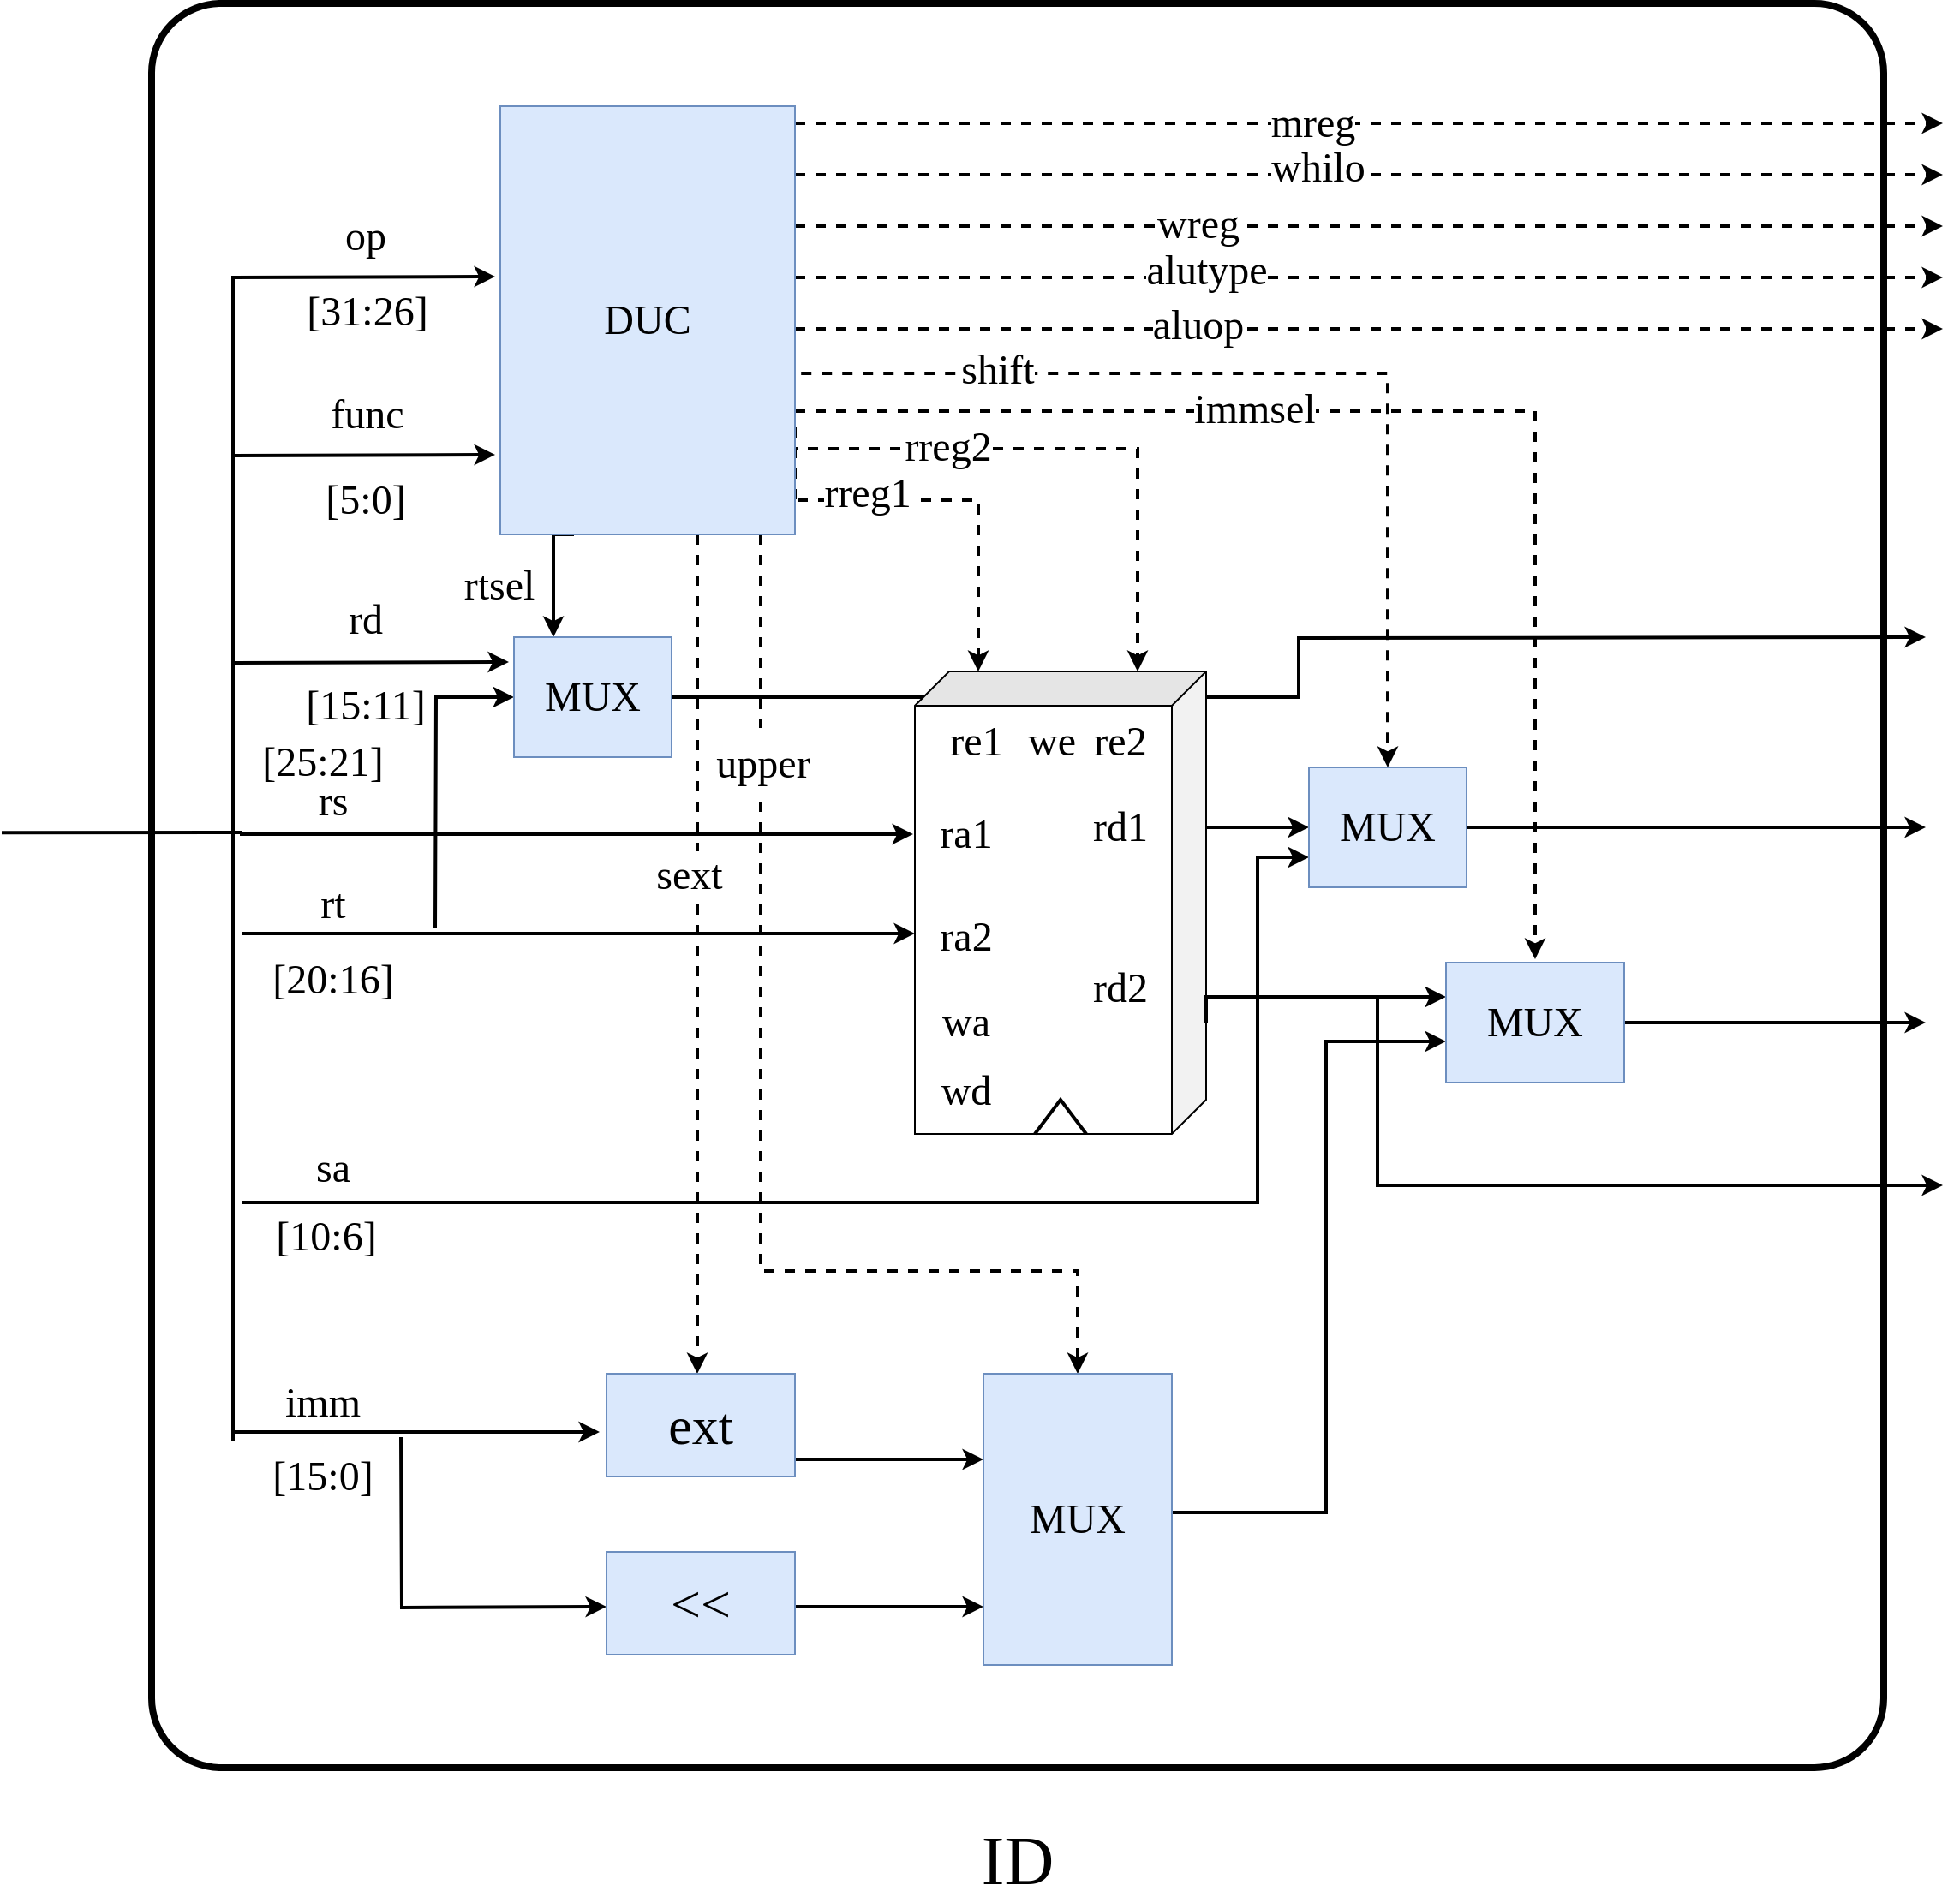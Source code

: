<mxfile version="15.7.3" type="device" pages="4"><diagram id="Tt5oaybf5L52dDbP_m-i" name="第 1 页"><mxGraphModel dx="2607" dy="1797" grid="1" gridSize="10" guides="1" tooltips="1" connect="1" arrows="1" fold="1" page="1" pageScale="1" pageWidth="8800" pageHeight="8800" background="#FFFFFF" math="0" shadow="0"><root><mxCell id="0"/><mxCell id="1" parent="0"/><mxCell id="uR_GjeECFsaFOvg-Ps-8-3" value="" style="rounded=1;whiteSpace=wrap;html=1;arcSize=4;fontFamily=Times New Roman;strokeWidth=4;" parent="1" vertex="1"><mxGeometry x="594.5" y="480" width="1011" height="1030" as="geometry"/></mxCell><mxCell id="uR_GjeECFsaFOvg-Ps-8-21" style="edgeStyle=orthogonalEdgeStyle;rounded=0;orthogonalLoop=1;jettySize=auto;html=1;exitX=0.25;exitY=1;exitDx=0;exitDy=0;entryX=0.25;entryY=0;entryDx=0;entryDy=0;fontSize=24;strokeWidth=2;fontFamily=Times New Roman;" parent="1" source="uR_GjeECFsaFOvg-Ps-8-6" target="uR_GjeECFsaFOvg-Ps-8-20" edge="1"><mxGeometry relative="1" as="geometry"><Array as="points"><mxPoint x="829" y="790"/></Array></mxGeometry></mxCell><mxCell id="uR_GjeECFsaFOvg-Ps-8-27" style="rounded=0;jumpSize=6;orthogonalLoop=1;jettySize=auto;html=1;exitX=1;exitY=0.75;exitDx=0;exitDy=0;fontFamily=Times New Roman;fontSize=24;strokeWidth=2;dashed=1;endArrow=classic;endFill=1;startArrow=none;startFill=0;edgeStyle=orthogonalEdgeStyle;" parent="1" source="uR_GjeECFsaFOvg-Ps-8-6" edge="1"><mxGeometry relative="1" as="geometry"><mxPoint x="1077" y="870" as="targetPoint"/><Array as="points"><mxPoint x="920" y="770"/><mxPoint x="1080" y="770"/></Array></mxGeometry></mxCell><mxCell id="uR_GjeECFsaFOvg-Ps-8-29" value="rreg1" style="edgeLabel;html=1;align=center;verticalAlign=middle;resizable=0;points=[];fontSize=24;fontFamily=Times New Roman;" parent="uR_GjeECFsaFOvg-Ps-8-27" vertex="1" connectable="0"><mxGeometry x="-0.082" y="4" relative="1" as="geometry"><mxPoint x="24" as="offset"/></mxGeometry></mxCell><mxCell id="uR_GjeECFsaFOvg-Ps-8-30" style="edgeStyle=orthogonalEdgeStyle;rounded=0;jumpSize=6;orthogonalLoop=1;jettySize=auto;html=1;exitX=1;exitY=0.75;exitDx=0;exitDy=0;dashed=1;fontFamily=Times New Roman;fontSize=24;startArrow=none;startFill=0;endArrow=classic;endFill=1;strokeWidth=2;" parent="1" source="uR_GjeECFsaFOvg-Ps-8-6" target="uR_GjeECFsaFOvg-Ps-8-26" edge="1"><mxGeometry relative="1" as="geometry"><Array as="points"><mxPoint x="920" y="740"/><mxPoint x="1170" y="740"/></Array></mxGeometry></mxCell><mxCell id="uR_GjeECFsaFOvg-Ps-8-31" value="rreg2" style="edgeLabel;html=1;align=center;verticalAlign=middle;resizable=0;points=[];fontSize=24;fontFamily=Times New Roman;" parent="uR_GjeECFsaFOvg-Ps-8-30" vertex="1" connectable="0"><mxGeometry x="-0.092" y="1" relative="1" as="geometry"><mxPoint as="offset"/></mxGeometry></mxCell><mxCell id="uR_GjeECFsaFOvg-Ps-8-51" style="edgeStyle=orthogonalEdgeStyle;rounded=0;jumpSize=6;orthogonalLoop=1;jettySize=auto;html=1;fontFamily=Times New Roman;fontSize=31;startArrow=none;startFill=0;endArrow=classic;endFill=1;strokeWidth=2;dashed=1;" parent="1" edge="1"><mxGeometry relative="1" as="geometry"><mxPoint x="913" y="790" as="sourcePoint"/><mxPoint x="913" y="1280" as="targetPoint"/><Array as="points"><mxPoint x="913" y="920"/><mxPoint x="913" y="920"/></Array></mxGeometry></mxCell><mxCell id="uR_GjeECFsaFOvg-Ps-8-66" value="sext" style="edgeLabel;html=1;align=center;verticalAlign=middle;resizable=0;points=[];fontSize=24;fontFamily=Times New Roman;" parent="uR_GjeECFsaFOvg-Ps-8-51" vertex="1" connectable="0"><mxGeometry x="-0.186" y="-5" relative="1" as="geometry"><mxPoint y="-1" as="offset"/></mxGeometry></mxCell><mxCell id="uR_GjeECFsaFOvg-Ps-8-64" style="edgeStyle=orthogonalEdgeStyle;rounded=0;jumpSize=6;orthogonalLoop=1;jettySize=auto;html=1;entryX=0.5;entryY=0;entryDx=0;entryDy=0;fontFamily=Times New Roman;fontSize=31;startArrow=none;startFill=0;endArrow=classic;endFill=1;strokeWidth=2;dashed=1;" parent="1" source="uR_GjeECFsaFOvg-Ps-8-6" target="uR_GjeECFsaFOvg-Ps-8-57" edge="1"><mxGeometry relative="1" as="geometry"><Array as="points"><mxPoint x="950" y="1220"/><mxPoint x="1135" y="1220"/></Array></mxGeometry></mxCell><mxCell id="uR_GjeECFsaFOvg-Ps-8-65" value="&lt;font style=&quot;font-size: 24px&quot;&gt;upper&lt;/font&gt;" style="edgeLabel;html=1;align=center;verticalAlign=middle;resizable=0;points=[];fontSize=31;fontFamily=Times New Roman;" parent="uR_GjeECFsaFOvg-Ps-8-64" vertex="1" connectable="0"><mxGeometry x="-0.609" y="1" relative="1" as="geometry"><mxPoint y="-1" as="offset"/></mxGeometry></mxCell><mxCell id="uR_GjeECFsaFOvg-Ps-8-67" style="edgeStyle=orthogonalEdgeStyle;rounded=0;jumpSize=6;orthogonalLoop=1;jettySize=auto;html=1;entryX=0.5;entryY=0;entryDx=0;entryDy=0;dashed=1;fontFamily=Times New Roman;fontSize=24;startArrow=none;startFill=0;endArrow=classic;endFill=1;strokeWidth=2;exitX=1.021;exitY=0.624;exitDx=0;exitDy=0;exitPerimeter=0;" parent="1" source="uR_GjeECFsaFOvg-Ps-8-6" target="uR_GjeECFsaFOvg-Ps-8-44" edge="1"><mxGeometry relative="1" as="geometry"/></mxCell><mxCell id="uR_GjeECFsaFOvg-Ps-8-68" value="shift" style="edgeLabel;html=1;align=center;verticalAlign=middle;resizable=0;points=[];fontSize=24;fontFamily=Times New Roman;" parent="uR_GjeECFsaFOvg-Ps-8-67" vertex="1" connectable="0"><mxGeometry x="-0.602" y="2" relative="1" as="geometry"><mxPoint as="offset"/></mxGeometry></mxCell><mxCell id="uR_GjeECFsaFOvg-Ps-8-69" style="edgeStyle=orthogonalEdgeStyle;rounded=0;jumpSize=6;orthogonalLoop=1;jettySize=auto;html=1;dashed=1;fontFamily=Times New Roman;fontSize=24;startArrow=none;startFill=0;endArrow=classic;endFill=1;strokeWidth=2;" parent="1" edge="1"><mxGeometry relative="1" as="geometry"><mxPoint x="970" y="718" as="sourcePoint"/><mxPoint x="1402" y="1038" as="targetPoint"/><Array as="points"><mxPoint x="1402" y="718"/></Array></mxGeometry></mxCell><mxCell id="uR_GjeECFsaFOvg-Ps-8-70" value="immsel" style="edgeLabel;html=1;align=center;verticalAlign=middle;resizable=0;points=[];fontSize=24;fontFamily=Times New Roman;" parent="uR_GjeECFsaFOvg-Ps-8-69" vertex="1" connectable="0"><mxGeometry x="-0.287" y="1" relative="1" as="geometry"><mxPoint as="offset"/></mxGeometry></mxCell><mxCell id="uR_GjeECFsaFOvg-Ps-8-73" style="edgeStyle=orthogonalEdgeStyle;rounded=0;jumpSize=6;orthogonalLoop=1;jettySize=auto;html=1;dashed=1;fontFamily=Times New Roman;fontSize=24;startArrow=none;startFill=0;endArrow=classic;endFill=1;strokeWidth=2;" parent="1" source="uR_GjeECFsaFOvg-Ps-8-6" edge="1"><mxGeometry relative="1" as="geometry"><mxPoint x="1640" y="670" as="targetPoint"/><Array as="points"><mxPoint x="1140" y="670"/><mxPoint x="1140" y="670"/></Array></mxGeometry></mxCell><mxCell id="uR_GjeECFsaFOvg-Ps-8-74" value="aluop" style="edgeLabel;html=1;align=center;verticalAlign=middle;resizable=0;points=[];fontSize=24;fontFamily=Times New Roman;" parent="uR_GjeECFsaFOvg-Ps-8-73" vertex="1" connectable="0"><mxGeometry x="-0.299" y="-3" relative="1" as="geometry"><mxPoint y="-5" as="offset"/></mxGeometry></mxCell><mxCell id="uR_GjeECFsaFOvg-Ps-8-75" style="edgeStyle=orthogonalEdgeStyle;rounded=0;jumpSize=6;orthogonalLoop=1;jettySize=auto;html=1;dashed=1;fontFamily=Times New Roman;fontSize=24;startArrow=none;startFill=0;endArrow=classic;endFill=1;strokeWidth=2;" parent="1" source="uR_GjeECFsaFOvg-Ps-8-6" edge="1"><mxGeometry relative="1" as="geometry"><mxPoint x="1640" y="640" as="targetPoint"/><Array as="points"><mxPoint x="1140" y="640"/><mxPoint x="1140" y="640"/></Array></mxGeometry></mxCell><mxCell id="uR_GjeECFsaFOvg-Ps-8-76" value="alutype" style="edgeLabel;html=1;align=center;verticalAlign=middle;resizable=0;points=[];fontSize=24;fontFamily=Times New Roman;" parent="uR_GjeECFsaFOvg-Ps-8-75" vertex="1" connectable="0"><mxGeometry x="-0.284" y="7" relative="1" as="geometry"><mxPoint y="3" as="offset"/></mxGeometry></mxCell><mxCell id="uR_GjeECFsaFOvg-Ps-8-77" style="edgeStyle=orthogonalEdgeStyle;rounded=0;jumpSize=6;orthogonalLoop=1;jettySize=auto;html=1;dashed=1;fontFamily=Times New Roman;fontSize=24;startArrow=none;startFill=0;endArrow=classic;endFill=1;strokeWidth=2;" parent="1" source="uR_GjeECFsaFOvg-Ps-8-6" edge="1"><mxGeometry relative="1" as="geometry"><mxPoint x="1640" y="610" as="targetPoint"/><Array as="points"><mxPoint x="1140" y="610"/><mxPoint x="1140" y="610"/></Array></mxGeometry></mxCell><mxCell id="uR_GjeECFsaFOvg-Ps-8-79" value="wreg" style="edgeLabel;html=1;align=center;verticalAlign=middle;resizable=0;points=[];fontSize=24;fontFamily=Times New Roman;" parent="uR_GjeECFsaFOvg-Ps-8-77" vertex="1" connectable="0"><mxGeometry x="-0.299" y="-6" relative="1" as="geometry"><mxPoint y="-7" as="offset"/></mxGeometry></mxCell><mxCell id="uR_GjeECFsaFOvg-Ps-8-80" style="edgeStyle=orthogonalEdgeStyle;rounded=0;jumpSize=6;orthogonalLoop=1;jettySize=auto;html=1;dashed=1;fontFamily=Times New Roman;fontSize=24;startArrow=none;startFill=0;endArrow=classic;endFill=1;strokeWidth=2;" parent="1" source="uR_GjeECFsaFOvg-Ps-8-6" edge="1"><mxGeometry relative="1" as="geometry"><mxPoint x="1640" y="580" as="targetPoint"/><Array as="points"><mxPoint x="1140" y="580"/><mxPoint x="1140" y="580"/></Array></mxGeometry></mxCell><mxCell id="uR_GjeECFsaFOvg-Ps-8-81" value="whilo" style="edgeLabel;html=1;align=center;verticalAlign=middle;resizable=0;points=[];fontSize=24;fontFamily=Times New Roman;" parent="uR_GjeECFsaFOvg-Ps-8-80" vertex="1" connectable="0"><mxGeometry x="-0.09" y="4" relative="1" as="geometry"><mxPoint as="offset"/></mxGeometry></mxCell><mxCell id="uR_GjeECFsaFOvg-Ps-8-82" style="edgeStyle=orthogonalEdgeStyle;rounded=0;jumpSize=6;orthogonalLoop=1;jettySize=auto;html=1;dashed=1;fontFamily=Times New Roman;fontSize=24;startArrow=none;startFill=0;endArrow=classic;endFill=1;strokeWidth=2;" parent="1" source="uR_GjeECFsaFOvg-Ps-8-6" edge="1"><mxGeometry relative="1" as="geometry"><mxPoint x="1640" y="550" as="targetPoint"/><Array as="points"><mxPoint x="1140" y="550"/><mxPoint x="1140" y="550"/></Array></mxGeometry></mxCell><mxCell id="uR_GjeECFsaFOvg-Ps-8-83" value="mreg" style="edgeLabel;html=1;align=center;verticalAlign=middle;resizable=0;points=[];fontSize=24;fontFamily=Times New Roman;" parent="uR_GjeECFsaFOvg-Ps-8-82" vertex="1" connectable="0"><mxGeometry x="-0.1" y="-1" relative="1" as="geometry"><mxPoint y="-1" as="offset"/></mxGeometry></mxCell><mxCell id="uR_GjeECFsaFOvg-Ps-8-6" value="&lt;font style=&quot;font-size: 24px&quot;&gt;DUC&lt;/font&gt;" style="rounded=0;whiteSpace=wrap;html=1;fillColor=#dae8fc;strokeColor=#6c8ebf;fontFamily=Times New Roman;" parent="1" vertex="1"><mxGeometry x="798" y="540" width="172" height="250" as="geometry"/></mxCell><mxCell id="uR_GjeECFsaFOvg-Ps-8-8" value="" style="endArrow=none;html=1;rounded=0;strokeWidth=2;fontFamily=Times New Roman;" parent="1" edge="1"><mxGeometry width="50" height="50" relative="1" as="geometry"><mxPoint x="647" y="964" as="sourcePoint"/><mxPoint x="507" y="964.17" as="targetPoint"/></mxGeometry></mxCell><mxCell id="uR_GjeECFsaFOvg-Ps-8-34" style="edgeStyle=orthogonalEdgeStyle;rounded=0;jumpSize=6;orthogonalLoop=1;jettySize=auto;html=1;fontFamily=Times New Roman;fontSize=24;startArrow=none;startFill=0;endArrow=classic;endFill=1;strokeWidth=2;" parent="1" edge="1"><mxGeometry relative="1" as="geometry"><mxPoint x="646" y="965" as="sourcePoint"/><mxPoint x="1039" y="965" as="targetPoint"/><Array as="points"><mxPoint x="749" y="965"/><mxPoint x="749" y="965"/></Array></mxGeometry></mxCell><mxCell id="uR_GjeECFsaFOvg-Ps-8-35" style="edgeStyle=orthogonalEdgeStyle;rounded=0;jumpSize=6;orthogonalLoop=1;jettySize=auto;html=1;fontFamily=Times New Roman;fontSize=24;startArrow=none;startFill=0;endArrow=classic;endFill=1;strokeWidth=2;" parent="1" edge="1"><mxGeometry relative="1" as="geometry"><mxPoint x="647" y="1023" as="sourcePoint"/><mxPoint x="1040" y="1023" as="targetPoint"/><Array as="points"><mxPoint x="950" y="1023"/><mxPoint x="950" y="1023"/></Array></mxGeometry></mxCell><mxCell id="uR_GjeECFsaFOvg-Ps-8-46" style="edgeStyle=orthogonalEdgeStyle;rounded=0;jumpSize=6;orthogonalLoop=1;jettySize=auto;html=1;entryX=0;entryY=0.75;entryDx=0;entryDy=0;fontFamily=Times New Roman;fontSize=24;startArrow=none;startFill=0;endArrow=classic;endFill=1;strokeWidth=2;" parent="1" source="uR_GjeECFsaFOvg-Ps-8-10" target="uR_GjeECFsaFOvg-Ps-8-44" edge="1"><mxGeometry relative="1" as="geometry"><Array as="points"><mxPoint x="1240" y="1180"/><mxPoint x="1240" y="979"/></Array></mxGeometry></mxCell><mxCell id="uR_GjeECFsaFOvg-Ps-8-52" style="edgeStyle=orthogonalEdgeStyle;rounded=0;jumpSize=6;orthogonalLoop=1;jettySize=auto;html=1;fontFamily=Times New Roman;fontSize=31;startArrow=none;startFill=0;endArrow=classic;endFill=1;strokeWidth=2;" parent="1" edge="1"><mxGeometry relative="1" as="geometry"><mxPoint x="643" y="1314" as="sourcePoint"/><mxPoint x="856" y="1314" as="targetPoint"/><Array as="points"><mxPoint x="746" y="1314"/><mxPoint x="746" y="1314"/></Array></mxGeometry></mxCell><mxCell id="uR_GjeECFsaFOvg-Ps-8-10" value="" style="line;strokeWidth=2;direction=south;html=1;sketch=0;shadow=0;fontFamily=Times New Roman;" parent="1" vertex="1"><mxGeometry x="637" y="639" width="10" height="680" as="geometry"/></mxCell><mxCell id="uR_GjeECFsaFOvg-Ps-8-14" value="" style="endArrow=classic;html=1;rounded=0;entryX=0;entryY=0.25;entryDx=0;entryDy=0;strokeWidth=2;fontFamily=Times New Roman;" parent="1" edge="1"><mxGeometry width="50" height="50" relative="1" as="geometry"><mxPoint x="642" y="640" as="sourcePoint"/><mxPoint x="795" y="639.5" as="targetPoint"/></mxGeometry></mxCell><mxCell id="uR_GjeECFsaFOvg-Ps-8-15" value="" style="endArrow=classic;html=1;rounded=0;entryX=0;entryY=0.25;entryDx=0;entryDy=0;strokeWidth=2;fontFamily=Times New Roman;" parent="1" edge="1"><mxGeometry width="50" height="50" relative="1" as="geometry"><mxPoint x="642" y="744" as="sourcePoint"/><mxPoint x="795" y="743.5" as="targetPoint"/></mxGeometry></mxCell><mxCell id="uR_GjeECFsaFOvg-Ps-8-16" value="&lt;font style=&quot;font-size: 24px&quot;&gt;op&lt;/font&gt;" style="text;html=1;resizable=0;autosize=1;align=center;verticalAlign=middle;points=[];fillColor=none;strokeColor=none;rounded=0;shadow=0;sketch=0;fontFamily=Times New Roman;" parent="1" vertex="1"><mxGeometry x="699" y="606" width="40" height="20" as="geometry"/></mxCell><mxCell id="uR_GjeECFsaFOvg-Ps-8-17" value="&lt;span style=&quot;font-size: 24px&quot;&gt;[31:26]&lt;/span&gt;" style="text;html=1;resizable=0;autosize=1;align=center;verticalAlign=middle;points=[];fillColor=none;strokeColor=none;rounded=0;shadow=0;sketch=0;fontFamily=Times New Roman;" parent="1" vertex="1"><mxGeometry x="675" y="650" width="90" height="20" as="geometry"/></mxCell><mxCell id="uR_GjeECFsaFOvg-Ps-8-18" value="&lt;font style=&quot;font-size: 24px&quot;&gt;func&lt;/font&gt;" style="text;html=1;resizable=0;autosize=1;align=center;verticalAlign=middle;points=[];fillColor=none;strokeColor=none;rounded=0;shadow=0;sketch=0;fontFamily=Times New Roman;" parent="1" vertex="1"><mxGeometry x="690" y="710" width="60" height="20" as="geometry"/></mxCell><mxCell id="uR_GjeECFsaFOvg-Ps-8-19" value="&lt;span style=&quot;font-size: 24px&quot;&gt;[5:0]&lt;/span&gt;" style="text;html=1;resizable=0;autosize=1;align=center;verticalAlign=middle;points=[];fillColor=none;strokeColor=none;rounded=0;shadow=0;sketch=0;fontFamily=Times New Roman;" parent="1" vertex="1"><mxGeometry x="689" y="760" width="60" height="20" as="geometry"/></mxCell><mxCell id="uR_GjeECFsaFOvg-Ps-8-36" style="edgeStyle=orthogonalEdgeStyle;rounded=0;jumpSize=6;orthogonalLoop=1;jettySize=auto;html=1;fontFamily=Times New Roman;fontSize=24;startArrow=classic;startFill=1;endArrow=none;endFill=0;strokeWidth=2;" parent="1" source="uR_GjeECFsaFOvg-Ps-8-20" edge="1"><mxGeometry relative="1" as="geometry"><mxPoint x="760" y="1020" as="targetPoint"/></mxGeometry></mxCell><mxCell id="uR_GjeECFsaFOvg-Ps-8-86" style="edgeStyle=orthogonalEdgeStyle;rounded=0;jumpSize=6;orthogonalLoop=1;jettySize=auto;html=1;fontFamily=Times New Roman;fontSize=24;startArrow=none;startFill=0;endArrow=classic;endFill=1;strokeWidth=2;" parent="1" source="uR_GjeECFsaFOvg-Ps-8-20" edge="1"><mxGeometry relative="1" as="geometry"><mxPoint x="1630" y="850" as="targetPoint"/></mxGeometry></mxCell><mxCell id="uR_GjeECFsaFOvg-Ps-8-20" value="&lt;font style=&quot;font-size: 24px&quot;&gt;MUX&lt;/font&gt;" style="rounded=0;whiteSpace=wrap;html=1;fillColor=#dae8fc;strokeColor=#6c8ebf;fontFamily=Times New Roman;" parent="1" vertex="1"><mxGeometry x="806" y="850" width="92" height="70" as="geometry"/></mxCell><mxCell id="uR_GjeECFsaFOvg-Ps-8-22" value="" style="endArrow=classic;html=1;rounded=0;entryX=0;entryY=0.25;entryDx=0;entryDy=0;strokeWidth=2;startSize=6;jumpSize=6;fontFamily=Times New Roman;" parent="1" edge="1"><mxGeometry width="50" height="50" relative="1" as="geometry"><mxPoint x="643" y="865" as="sourcePoint"/><mxPoint x="803" y="864.5" as="targetPoint"/></mxGeometry></mxCell><mxCell id="uR_GjeECFsaFOvg-Ps-8-23" value="&lt;font style=&quot;font-size: 24px&quot;&gt;rd&lt;/font&gt;" style="text;html=1;resizable=0;autosize=1;align=center;verticalAlign=middle;points=[];fillColor=none;strokeColor=none;rounded=0;shadow=0;sketch=0;fontFamily=Times New Roman;" parent="1" vertex="1"><mxGeometry x="699" y="830" width="40" height="20" as="geometry"/></mxCell><mxCell id="uR_GjeECFsaFOvg-Ps-8-24" value="&lt;span style=&quot;font-size: 24px&quot;&gt;[15:11]&lt;/span&gt;" style="text;html=1;resizable=0;autosize=1;align=center;verticalAlign=middle;points=[];fillColor=none;strokeColor=none;rounded=0;shadow=0;sketch=0;fontFamily=Times New Roman;" parent="1" vertex="1"><mxGeometry x="674" y="880" width="90" height="20" as="geometry"/></mxCell><mxCell id="uR_GjeECFsaFOvg-Ps-8-25" value="&lt;font style=&quot;font-size: 24px&quot;&gt;rtsel&lt;/font&gt;" style="text;html=1;resizable=0;autosize=1;align=center;verticalAlign=middle;points=[];fillColor=none;strokeColor=none;rounded=0;shadow=0;sketch=0;fontFamily=Times New Roman;" parent="1" vertex="1"><mxGeometry x="767" y="810" width="60" height="20" as="geometry"/></mxCell><mxCell id="uR_GjeECFsaFOvg-Ps-8-26" value="" style="shape=cube;whiteSpace=wrap;html=1;boundedLbl=1;backgroundOutline=1;darkOpacity=0.05;darkOpacity2=0.1;shadow=0;sketch=0;fontFamily=Times New Roman;fontSize=24;direction=south;size=20;" parent="1" vertex="1"><mxGeometry x="1040" y="870" width="170" height="270" as="geometry"/></mxCell><mxCell id="uR_GjeECFsaFOvg-Ps-8-37" value="&lt;font style=&quot;font-size: 24px&quot;&gt;rs&lt;/font&gt;" style="text;html=1;resizable=0;autosize=1;align=center;verticalAlign=middle;points=[];fillColor=none;strokeColor=none;rounded=0;shadow=0;sketch=0;fontFamily=Times New Roman;" parent="1" vertex="1"><mxGeometry x="685" y="936" width="30" height="20" as="geometry"/></mxCell><mxCell id="uR_GjeECFsaFOvg-Ps-8-38" value="&lt;font style=&quot;font-size: 24px&quot;&gt;rt&lt;/font&gt;" style="text;html=1;resizable=0;autosize=1;align=center;verticalAlign=middle;points=[];fillColor=none;strokeColor=none;rounded=0;shadow=0;sketch=0;fontFamily=Times New Roman;" parent="1" vertex="1"><mxGeometry x="685" y="996" width="30" height="20" as="geometry"/></mxCell><mxCell id="uR_GjeECFsaFOvg-Ps-8-39" value="&lt;span style=&quot;font-size: 24px&quot;&gt;[25:21]&lt;/span&gt;" style="text;html=1;resizable=0;autosize=1;align=center;verticalAlign=middle;points=[];fillColor=none;strokeColor=none;rounded=0;shadow=0;sketch=0;fontFamily=Times New Roman;" parent="1" vertex="1"><mxGeometry x="649" y="913" width="90" height="20" as="geometry"/></mxCell><mxCell id="uR_GjeECFsaFOvg-Ps-8-41" value="&lt;span style=&quot;font-size: 24px&quot;&gt;[20:16]&lt;/span&gt;" style="text;html=1;resizable=0;autosize=1;align=center;verticalAlign=middle;points=[];fillColor=none;strokeColor=none;rounded=0;shadow=0;sketch=0;fontFamily=Times New Roman;" parent="1" vertex="1"><mxGeometry x="655" y="1040" width="90" height="20" as="geometry"/></mxCell><mxCell id="uR_GjeECFsaFOvg-Ps-8-42" value="ra1" style="text;html=1;strokeColor=none;fillColor=none;align=center;verticalAlign=middle;whiteSpace=wrap;rounded=0;shadow=0;sketch=0;fontFamily=Times New Roman;fontSize=24;" parent="1" vertex="1"><mxGeometry x="1040" y="950" width="60" height="30" as="geometry"/></mxCell><mxCell id="uR_GjeECFsaFOvg-Ps-8-43" value="ra2" style="text;html=1;strokeColor=none;fillColor=none;align=center;verticalAlign=middle;whiteSpace=wrap;rounded=0;shadow=0;sketch=0;fontFamily=Times New Roman;fontSize=24;" parent="1" vertex="1"><mxGeometry x="1040" y="1010" width="60" height="30" as="geometry"/></mxCell><mxCell id="uR_GjeECFsaFOvg-Ps-8-45" style="edgeStyle=orthogonalEdgeStyle;rounded=0;jumpSize=6;orthogonalLoop=1;jettySize=auto;html=1;exitX=0;exitY=0.5;exitDx=0;exitDy=0;fontFamily=Times New Roman;fontSize=24;startArrow=classic;startFill=1;endArrow=none;endFill=0;strokeWidth=2;" parent="1" source="uR_GjeECFsaFOvg-Ps-8-44" target="uR_GjeECFsaFOvg-Ps-8-26" edge="1"><mxGeometry relative="1" as="geometry"><Array as="points"><mxPoint x="1220" y="961"/><mxPoint x="1220" y="961"/></Array></mxGeometry></mxCell><mxCell id="uR_GjeECFsaFOvg-Ps-8-87" style="edgeStyle=orthogonalEdgeStyle;rounded=0;jumpSize=6;orthogonalLoop=1;jettySize=auto;html=1;fontFamily=Times New Roman;fontSize=24;startArrow=none;startFill=0;endArrow=classic;endFill=1;strokeWidth=2;" parent="1" source="uR_GjeECFsaFOvg-Ps-8-44" edge="1"><mxGeometry relative="1" as="geometry"><mxPoint x="1630" y="961" as="targetPoint"/></mxGeometry></mxCell><mxCell id="uR_GjeECFsaFOvg-Ps-8-44" value="&lt;font style=&quot;font-size: 24px&quot;&gt;MUX&lt;/font&gt;" style="rounded=0;whiteSpace=wrap;html=1;fillColor=#dae8fc;strokeColor=#6c8ebf;fontFamily=Times New Roman;" parent="1" vertex="1"><mxGeometry x="1270" y="926" width="92" height="70" as="geometry"/></mxCell><mxCell id="uR_GjeECFsaFOvg-Ps-8-48" value="&lt;font style=&quot;font-size: 24px&quot;&gt;sa&lt;/font&gt;" style="text;html=1;resizable=0;autosize=1;align=center;verticalAlign=middle;points=[];fillColor=none;strokeColor=none;rounded=0;shadow=0;sketch=0;fontFamily=Times New Roman;" parent="1" vertex="1"><mxGeometry x="680" y="1150" width="40" height="20" as="geometry"/></mxCell><mxCell id="uR_GjeECFsaFOvg-Ps-8-49" value="&lt;span style=&quot;font-size: 24px&quot;&gt;[10:6]&lt;/span&gt;" style="text;html=1;resizable=0;autosize=1;align=center;verticalAlign=middle;points=[];fillColor=none;strokeColor=none;rounded=0;shadow=0;sketch=0;fontFamily=Times New Roman;" parent="1" vertex="1"><mxGeometry x="661" y="1190" width="70" height="20" as="geometry"/></mxCell><mxCell id="uR_GjeECFsaFOvg-Ps-8-58" style="edgeStyle=orthogonalEdgeStyle;rounded=0;jumpSize=6;orthogonalLoop=1;jettySize=auto;html=1;fontFamily=Times New Roman;fontSize=31;startArrow=none;startFill=0;endArrow=classic;endFill=1;strokeWidth=2;" parent="1" source="uR_GjeECFsaFOvg-Ps-8-50" target="uR_GjeECFsaFOvg-Ps-8-57" edge="1"><mxGeometry relative="1" as="geometry"><Array as="points"><mxPoint x="1030" y="1330"/><mxPoint x="1030" y="1330"/></Array></mxGeometry></mxCell><mxCell id="uR_GjeECFsaFOvg-Ps-8-50" value="&lt;font style=&quot;font-size: 31px&quot;&gt;ext&lt;/font&gt;" style="rounded=0;whiteSpace=wrap;html=1;shadow=0;sketch=0;fontFamily=Times New Roman;fontSize=24;fillColor=#dae8fc;strokeColor=#6c8ebf;" parent="1" vertex="1"><mxGeometry x="860" y="1280" width="110" height="60" as="geometry"/></mxCell><mxCell id="uR_GjeECFsaFOvg-Ps-8-54" style="edgeStyle=orthogonalEdgeStyle;rounded=0;jumpSize=6;orthogonalLoop=1;jettySize=auto;html=1;fontFamily=Times New Roman;fontSize=31;startArrow=classic;startFill=1;endArrow=none;endFill=0;strokeWidth=2;" parent="1" edge="1"><mxGeometry relative="1" as="geometry"><mxPoint x="740" y="1317" as="targetPoint"/><mxPoint x="860" y="1416" as="sourcePoint"/></mxGeometry></mxCell><mxCell id="uR_GjeECFsaFOvg-Ps-8-60" style="edgeStyle=orthogonalEdgeStyle;rounded=0;jumpSize=6;orthogonalLoop=1;jettySize=auto;html=1;fontFamily=Times New Roman;fontSize=31;startArrow=none;startFill=0;endArrow=classic;endFill=1;strokeWidth=2;" parent="1" edge="1"><mxGeometry relative="1" as="geometry"><mxPoint x="970" y="1416" as="sourcePoint"/><mxPoint x="1080" y="1416" as="targetPoint"/><Array as="points"><mxPoint x="1060" y="1416"/><mxPoint x="1060" y="1416"/></Array></mxGeometry></mxCell><mxCell id="uR_GjeECFsaFOvg-Ps-8-53" value="&lt;font style=&quot;font-size: 31px&quot;&gt;&amp;lt;&amp;lt;&lt;/font&gt;" style="rounded=0;whiteSpace=wrap;html=1;shadow=0;sketch=0;fontFamily=Times New Roman;fontSize=24;fillColor=#dae8fc;strokeColor=#6c8ebf;" parent="1" vertex="1"><mxGeometry x="860" y="1384" width="110" height="60" as="geometry"/></mxCell><mxCell id="uR_GjeECFsaFOvg-Ps-8-55" value="&lt;font style=&quot;font-size: 24px&quot;&gt;imm&lt;/font&gt;" style="text;html=1;resizable=0;autosize=1;align=center;verticalAlign=middle;points=[];fillColor=none;strokeColor=none;rounded=0;shadow=0;sketch=0;fontFamily=Times New Roman;" parent="1" vertex="1"><mxGeometry x="664" y="1287" width="60" height="20" as="geometry"/></mxCell><mxCell id="uR_GjeECFsaFOvg-Ps-8-56" value="&lt;span style=&quot;font-size: 24px&quot;&gt;[15:0]&lt;/span&gt;" style="text;html=1;resizable=0;autosize=1;align=center;verticalAlign=middle;points=[];fillColor=none;strokeColor=none;rounded=0;shadow=0;sketch=0;fontFamily=Times New Roman;" parent="1" vertex="1"><mxGeometry x="659" y="1330" width="70" height="20" as="geometry"/></mxCell><mxCell id="uR_GjeECFsaFOvg-Ps-8-63" style="edgeStyle=orthogonalEdgeStyle;rounded=0;jumpSize=6;orthogonalLoop=1;jettySize=auto;html=1;exitX=1;exitY=0.5;exitDx=0;exitDy=0;fontFamily=Times New Roman;fontSize=31;startArrow=none;startFill=0;endArrow=classic;endFill=1;strokeWidth=2;" parent="1" edge="1"><mxGeometry relative="1" as="geometry"><mxPoint x="1190" y="1361" as="sourcePoint"/><mxPoint x="1350" y="1086" as="targetPoint"/><Array as="points"><mxPoint x="1280" y="1361"/><mxPoint x="1280" y="1086"/></Array></mxGeometry></mxCell><mxCell id="uR_GjeECFsaFOvg-Ps-8-57" value="&lt;font style=&quot;font-size: 24px&quot;&gt;MUX&lt;/font&gt;" style="rounded=0;whiteSpace=wrap;html=1;fillColor=#dae8fc;strokeColor=#6c8ebf;fontFamily=Times New Roman;" parent="1" vertex="1"><mxGeometry x="1080" y="1280" width="110" height="170" as="geometry"/></mxCell><mxCell id="uR_GjeECFsaFOvg-Ps-8-62" style="edgeStyle=orthogonalEdgeStyle;rounded=0;jumpSize=6;orthogonalLoop=1;jettySize=auto;html=1;fontFamily=Times New Roman;fontSize=31;startArrow=classic;startFill=1;endArrow=none;endFill=0;strokeWidth=2;" parent="1" source="uR_GjeECFsaFOvg-Ps-8-61" edge="1"><mxGeometry relative="1" as="geometry"><mxPoint x="1210" y="1075" as="targetPoint"/><Array as="points"><mxPoint x="1210" y="1060"/></Array></mxGeometry></mxCell><mxCell id="uR_GjeECFsaFOvg-Ps-8-88" style="edgeStyle=orthogonalEdgeStyle;rounded=0;jumpSize=6;orthogonalLoop=1;jettySize=auto;html=1;fontFamily=Times New Roman;fontSize=24;startArrow=none;startFill=0;endArrow=classic;endFill=1;strokeWidth=2;" parent="1" source="uR_GjeECFsaFOvg-Ps-8-61" edge="1"><mxGeometry relative="1" as="geometry"><mxPoint x="1630" y="1075" as="targetPoint"/></mxGeometry></mxCell><mxCell id="uR_GjeECFsaFOvg-Ps-8-61" value="&lt;font style=&quot;font-size: 24px&quot;&gt;MUX&lt;/font&gt;" style="rounded=0;whiteSpace=wrap;html=1;fillColor=#dae8fc;strokeColor=#6c8ebf;fontFamily=Times New Roman;" parent="1" vertex="1"><mxGeometry x="1350" y="1040" width="104" height="70" as="geometry"/></mxCell><mxCell id="uR_GjeECFsaFOvg-Ps-8-90" value="" style="edgeStyle=elbowEdgeStyle;elbow=horizontal;endArrow=classic;html=1;rounded=0;fontFamily=Times New Roman;fontSize=24;strokeWidth=2;jumpSize=6;" parent="1" edge="1"><mxGeometry width="50" height="50" relative="1" as="geometry"><mxPoint x="1310" y="1060" as="sourcePoint"/><mxPoint x="1640" y="1170" as="targetPoint"/><Array as="points"><mxPoint x="1310" y="1270"/></Array></mxGeometry></mxCell><mxCell id="uR_GjeECFsaFOvg-Ps-8-91" value="re1" style="text;html=1;strokeColor=none;fillColor=none;align=center;verticalAlign=middle;whiteSpace=wrap;rounded=0;shadow=0;sketch=0;fontFamily=Times New Roman;fontSize=24;" parent="1" vertex="1"><mxGeometry x="1046" y="896" width="60" height="30" as="geometry"/></mxCell><mxCell id="uR_GjeECFsaFOvg-Ps-8-92" value="re2" style="text;html=1;strokeColor=none;fillColor=none;align=center;verticalAlign=middle;whiteSpace=wrap;rounded=0;shadow=0;sketch=0;fontFamily=Times New Roman;fontSize=24;" parent="1" vertex="1"><mxGeometry x="1130" y="896" width="60" height="30" as="geometry"/></mxCell><mxCell id="uR_GjeECFsaFOvg-Ps-8-93" value="we" style="text;html=1;strokeColor=none;fillColor=none;align=center;verticalAlign=middle;whiteSpace=wrap;rounded=0;shadow=0;sketch=0;fontFamily=Times New Roman;fontSize=24;" parent="1" vertex="1"><mxGeometry x="1090" y="896" width="60" height="30" as="geometry"/></mxCell><mxCell id="uR_GjeECFsaFOvg-Ps-8-94" value="rd1" style="text;html=1;strokeColor=none;fillColor=none;align=center;verticalAlign=middle;whiteSpace=wrap;rounded=0;shadow=0;sketch=0;fontFamily=Times New Roman;fontSize=24;" parent="1" vertex="1"><mxGeometry x="1130" y="946" width="60" height="30" as="geometry"/></mxCell><mxCell id="uR_GjeECFsaFOvg-Ps-8-95" value="rd2" style="text;html=1;strokeColor=none;fillColor=none;align=center;verticalAlign=middle;whiteSpace=wrap;rounded=0;shadow=0;sketch=0;fontFamily=Times New Roman;fontSize=24;" parent="1" vertex="1"><mxGeometry x="1130" y="1040" width="60" height="30" as="geometry"/></mxCell><mxCell id="uR_GjeECFsaFOvg-Ps-8-96" value="wa" style="text;html=1;strokeColor=none;fillColor=none;align=center;verticalAlign=middle;whiteSpace=wrap;rounded=0;shadow=0;sketch=0;fontFamily=Times New Roman;fontSize=24;" parent="1" vertex="1"><mxGeometry x="1040" y="1060" width="60" height="30" as="geometry"/></mxCell><mxCell id="uR_GjeECFsaFOvg-Ps-8-97" value="wd" style="text;html=1;strokeColor=none;fillColor=none;align=center;verticalAlign=middle;whiteSpace=wrap;rounded=0;shadow=0;sketch=0;fontFamily=Times New Roman;fontSize=24;" parent="1" vertex="1"><mxGeometry x="1040" y="1100" width="60" height="30" as="geometry"/></mxCell><mxCell id="uR_GjeECFsaFOvg-Ps-8-99" value="" style="endArrow=none;html=1;rounded=0;fontFamily=Times New Roman;fontSize=24;strokeWidth=2;jumpSize=6;" parent="1" edge="1"><mxGeometry width="50" height="50" relative="1" as="geometry"><mxPoint x="1110" y="1140" as="sourcePoint"/><mxPoint x="1140" y="1140" as="targetPoint"/><Array as="points"><mxPoint x="1125" y="1120"/></Array></mxGeometry></mxCell><mxCell id="uR_GjeECFsaFOvg-Ps-8-100" value="&lt;font style=&quot;font-size: 40px&quot;&gt;ID&lt;/font&gt;" style="text;html=1;strokeColor=none;fillColor=none;align=center;verticalAlign=middle;whiteSpace=wrap;rounded=0;shadow=0;sketch=0;fontFamily=Times New Roman;fontSize=24;" parent="1" vertex="1"><mxGeometry x="1070" y="1549" width="60" height="30" as="geometry"/></mxCell></root></mxGraphModel></diagram><diagram id="tdeXY6c0yA6uFk1aUk14" name="第 2 页"><mxGraphModel dx="1955" dy="1348" grid="1" gridSize="10" guides="1" tooltips="1" connect="1" arrows="1" fold="1" page="1" pageScale="1" pageWidth="8800" pageHeight="8800" math="0" shadow="0"><root><mxCell id="eNi26dv4n02-GG31n-Nm-0"/><mxCell id="eNi26dv4n02-GG31n-Nm-1" parent="eNi26dv4n02-GG31n-Nm-0"/><mxCell id="66au0rittuVQIaD5mB6O-77" value="&lt;font style=&quot;font-size: 40px&quot;&gt;EXE&lt;/font&gt;" style="text;html=1;strokeColor=none;fillColor=none;align=center;verticalAlign=middle;whiteSpace=wrap;rounded=0;shadow=0;sketch=0;fontFamily=Times New Roman;fontSize=24;" parent="eNi26dv4n02-GG31n-Nm-1" vertex="1"><mxGeometry x="1361" y="1290" width="60" height="30" as="geometry"/></mxCell><mxCell id="zABG4RDSUeCXTDyGX31s-0" value="" style="rounded=1;whiteSpace=wrap;html=1;arcSize=4;fontFamily=Times New Roman;strokeWidth=4;" parent="eNi26dv4n02-GG31n-Nm-1" vertex="1"><mxGeometry x="1071" y="465" width="540" height="785" as="geometry"/></mxCell><mxCell id="zABG4RDSUeCXTDyGX31s-14" style="edgeStyle=orthogonalEdgeStyle;rounded=0;jumpSize=6;orthogonalLoop=1;jettySize=auto;html=1;dashed=1;fontFamily=Times New Roman;fontSize=24;startArrow=none;startFill=0;endArrow=classic;endFill=1;strokeWidth=2;" parent="eNi26dv4n02-GG31n-Nm-1" edge="1"><mxGeometry relative="1" as="geometry"><mxPoint x="1671" y="670" as="targetPoint"/><Array as="points"><mxPoint x="1294" y="670"/><mxPoint x="1294" y="670"/></Array><mxPoint x="994" y="670" as="sourcePoint"/></mxGeometry></mxCell><mxCell id="zABG4RDSUeCXTDyGX31s-15" value="aluop" style="edgeLabel;html=1;align=center;verticalAlign=middle;resizable=0;points=[];fontSize=24;fontFamily=Times New Roman;" parent="zABG4RDSUeCXTDyGX31s-14" vertex="1" connectable="0"><mxGeometry x="-0.299" y="-3" relative="1" as="geometry"><mxPoint x="-280" y="-5" as="offset"/></mxGeometry></mxCell><mxCell id="zABG4RDSUeCXTDyGX31s-84" value="&lt;span style=&quot;font-family: &amp;#34;times new roman&amp;#34; ; font-size: 24px&quot;&gt;aluop&lt;/span&gt;" style="edgeLabel;html=1;align=center;verticalAlign=middle;resizable=0;points=[];" parent="zABG4RDSUeCXTDyGX31s-14" vertex="1" connectable="0"><mxGeometry x="-0.057" y="3" relative="1" as="geometry"><mxPoint x="397" as="offset"/></mxGeometry></mxCell><mxCell id="zABG4RDSUeCXTDyGX31s-18" style="edgeStyle=orthogonalEdgeStyle;rounded=0;jumpSize=6;orthogonalLoop=1;jettySize=auto;html=1;dashed=1;fontFamily=Times New Roman;fontSize=24;startArrow=none;startFill=0;endArrow=classic;endFill=1;strokeWidth=2;" parent="eNi26dv4n02-GG31n-Nm-1" edge="1"><mxGeometry relative="1" as="geometry"><mxPoint x="1671" y="587" as="targetPoint"/><Array as="points"><mxPoint x="1294" y="587"/><mxPoint x="1294" y="587"/></Array><mxPoint x="994" y="587" as="sourcePoint"/></mxGeometry></mxCell><mxCell id="zABG4RDSUeCXTDyGX31s-19" value="wreg" style="edgeLabel;html=1;align=center;verticalAlign=middle;resizable=0;points=[];fontSize=24;fontFamily=Times New Roman;" parent="zABG4RDSUeCXTDyGX31s-18" vertex="1" connectable="0"><mxGeometry x="-0.299" y="-6" relative="1" as="geometry"><mxPoint x="-280" y="-6" as="offset"/></mxGeometry></mxCell><mxCell id="zABG4RDSUeCXTDyGX31s-82" value="&lt;span style=&quot;font-family: &amp;#34;times new roman&amp;#34; ; font-size: 24px&quot;&gt;wreg&lt;/span&gt;" style="edgeLabel;html=1;align=center;verticalAlign=middle;resizable=0;points=[];" parent="zABG4RDSUeCXTDyGX31s-18" vertex="1" connectable="0"><mxGeometry x="0.044" y="-4" relative="1" as="geometry"><mxPoint x="354" y="-1" as="offset"/></mxGeometry></mxCell><mxCell id="zABG4RDSUeCXTDyGX31s-20" style="edgeStyle=orthogonalEdgeStyle;rounded=0;jumpSize=6;orthogonalLoop=1;jettySize=auto;html=1;dashed=1;fontFamily=Times New Roman;fontSize=24;startArrow=none;startFill=0;endArrow=classic;endFill=1;strokeWidth=2;" parent="eNi26dv4n02-GG31n-Nm-1" edge="1"><mxGeometry relative="1" as="geometry"><mxPoint x="1671" y="550" as="targetPoint"/><Array as="points"><mxPoint x="1294" y="550"/><mxPoint x="1294" y="550"/></Array><mxPoint x="994" y="550" as="sourcePoint"/></mxGeometry></mxCell><mxCell id="zABG4RDSUeCXTDyGX31s-21" value="whilo" style="edgeLabel;html=1;align=center;verticalAlign=middle;resizable=0;points=[];fontSize=24;fontFamily=Times New Roman;" parent="zABG4RDSUeCXTDyGX31s-20" vertex="1" connectable="0"><mxGeometry x="-0.09" y="4" relative="1" as="geometry"><mxPoint x="-351" as="offset"/></mxGeometry></mxCell><mxCell id="zABG4RDSUeCXTDyGX31s-81" value="&lt;span style=&quot;font-family: &amp;#34;times new roman&amp;#34; ; font-size: 24px&quot;&gt;whilo&lt;/span&gt;" style="edgeLabel;html=1;align=center;verticalAlign=middle;resizable=0;points=[];" parent="zABG4RDSUeCXTDyGX31s-20" vertex="1" connectable="0"><mxGeometry x="-0.094" relative="1" as="geometry"><mxPoint x="410" as="offset"/></mxGeometry></mxCell><mxCell id="zABG4RDSUeCXTDyGX31s-22" style="edgeStyle=orthogonalEdgeStyle;rounded=0;jumpSize=6;orthogonalLoop=1;jettySize=auto;html=1;dashed=1;fontFamily=Times New Roman;fontSize=24;startArrow=none;startFill=0;endArrow=classic;endFill=1;strokeWidth=2;" parent="eNi26dv4n02-GG31n-Nm-1" edge="1"><mxGeometry relative="1" as="geometry"><mxPoint x="1661" y="510" as="targetPoint"/><Array as="points"><mxPoint x="1294" y="510"/><mxPoint x="1294" y="510"/></Array><mxPoint x="994" y="510" as="sourcePoint"/></mxGeometry></mxCell><mxCell id="zABG4RDSUeCXTDyGX31s-23" value="mreg" style="edgeLabel;html=1;align=center;verticalAlign=middle;resizable=0;points=[];fontSize=24;fontFamily=Times New Roman;" parent="zABG4RDSUeCXTDyGX31s-22" vertex="1" connectable="0"><mxGeometry x="-0.1" y="-1" relative="1" as="geometry"><mxPoint x="-343" y="-11" as="offset"/></mxGeometry></mxCell><mxCell id="zABG4RDSUeCXTDyGX31s-79" value="&lt;span style=&quot;font-family: &amp;#34;times new roman&amp;#34; ; font-size: 24px&quot;&gt;mreg&lt;/span&gt;" style="edgeLabel;html=1;align=center;verticalAlign=middle;resizable=0;points=[];" parent="zABG4RDSUeCXTDyGX31s-22" vertex="1" connectable="0"><mxGeometry x="-0.075" y="9" relative="1" as="geometry"><mxPoint x="399" y="9" as="offset"/></mxGeometry></mxCell><mxCell id="zABG4RDSUeCXTDyGX31s-95" value="" style="group" parent="eNi26dv4n02-GG31n-Nm-1" vertex="1" connectable="0"><mxGeometry x="1151" y="760" width="80" height="172" as="geometry"/></mxCell><mxCell id="zABG4RDSUeCXTDyGX31s-87" value="" style="endArrow=none;html=1;rounded=0;strokeWidth=2;" parent="zABG4RDSUeCXTDyGX31s-95" edge="1"><mxGeometry width="50" height="50" relative="1" as="geometry"><mxPoint x="71" y="39" as="sourcePoint"/><mxPoint as="targetPoint"/></mxGeometry></mxCell><mxCell id="zABG4RDSUeCXTDyGX31s-88" value="" style="endArrow=none;html=1;rounded=0;strokeWidth=2;" parent="zABG4RDSUeCXTDyGX31s-95" edge="1"><mxGeometry width="50" height="50" relative="1" as="geometry"><mxPoint x="71" y="132" as="sourcePoint"/><mxPoint x="71" y="38" as="targetPoint"/></mxGeometry></mxCell><mxCell id="zABG4RDSUeCXTDyGX31s-91" value="" style="endArrow=none;html=1;rounded=0;strokeWidth=2;" parent="zABG4RDSUeCXTDyGX31s-95" edge="1"><mxGeometry width="50" height="50" relative="1" as="geometry"><mxPoint x="1" y="172" as="sourcePoint"/><mxPoint x="71" y="132" as="targetPoint"/></mxGeometry></mxCell><mxCell id="zABG4RDSUeCXTDyGX31s-92" value="" style="endArrow=none;html=1;rounded=0;strokeWidth=2;" parent="zABG4RDSUeCXTDyGX31s-95" edge="1"><mxGeometry width="50" height="50" relative="1" as="geometry"><mxPoint y="70" as="sourcePoint"/><mxPoint as="targetPoint"/></mxGeometry></mxCell><mxCell id="zABG4RDSUeCXTDyGX31s-93" value="" style="endArrow=none;html=1;rounded=0;strokeWidth=2;" parent="zABG4RDSUeCXTDyGX31s-95" edge="1"><mxGeometry width="50" height="50" relative="1" as="geometry"><mxPoint y="172" as="sourcePoint"/><mxPoint y="102" as="targetPoint"/></mxGeometry></mxCell><mxCell id="zABG4RDSUeCXTDyGX31s-94" value="" style="endArrow=none;html=1;rounded=0;strokeWidth=2;" parent="zABG4RDSUeCXTDyGX31s-95" edge="1"><mxGeometry width="50" height="50" relative="1" as="geometry"><mxPoint y="102" as="sourcePoint"/><mxPoint y="70" as="targetPoint"/><Array as="points"><mxPoint x="20" y="86"/></Array></mxGeometry></mxCell><mxCell id="zABG4RDSUeCXTDyGX31s-99" value="src1" style="text;html=1;strokeColor=none;fillColor=none;align=center;verticalAlign=middle;whiteSpace=wrap;rounded=0;shadow=0;sketch=0;fontSize=18;" parent="zABG4RDSUeCXTDyGX31s-95" vertex="1"><mxGeometry x="-7" y="23" width="60" height="30" as="geometry"/></mxCell><mxCell id="zABG4RDSUeCXTDyGX31s-101" value="ALU" style="text;html=1;strokeColor=none;fillColor=none;align=center;verticalAlign=middle;whiteSpace=wrap;rounded=0;shadow=0;sketch=0;fontSize=18;" parent="zABG4RDSUeCXTDyGX31s-95" vertex="1"><mxGeometry x="15" y="70" width="60" height="30" as="geometry"/></mxCell><mxCell id="zABG4RDSUeCXTDyGX31s-109" value="" style="edgeStyle=elbowEdgeStyle;elbow=horizontal;endArrow=classic;html=1;rounded=0;fontSize=18;strokeWidth=2;" parent="zABG4RDSUeCXTDyGX31s-95" edge="1"><mxGeometry width="50" height="50" relative="1" as="geometry"><mxPoint x="70" y="50" as="sourcePoint"/><mxPoint x="510" y="-40" as="targetPoint"/><Array as="points"><mxPoint x="130" y="20"/></Array></mxGeometry></mxCell><mxCell id="zABG4RDSUeCXTDyGX31s-110" value="&lt;font face=&quot;Times New Roman&quot; style=&quot;font-size: 24px&quot;&gt;mulres&lt;/font&gt;" style="edgeLabel;html=1;align=center;verticalAlign=middle;resizable=0;points=[];fontSize=18;" parent="zABG4RDSUeCXTDyGX31s-109" vertex="1" connectable="0"><mxGeometry x="-0.281" y="4" relative="1" as="geometry"><mxPoint x="379" y="4" as="offset"/></mxGeometry></mxCell><mxCell id="zABG4RDSUeCXTDyGX31s-117" value="" style="endArrow=classic;html=1;rounded=0;fontFamily=Times New Roman;fontSize=24;strokeWidth=2;entryX=-0.007;entryY=0.615;entryDx=0;entryDy=0;entryPerimeter=0;" parent="zABG4RDSUeCXTDyGX31s-95" edge="1"><mxGeometry width="50" height="50" relative="1" as="geometry"><mxPoint x="70" y="101" as="sourcePoint"/><mxPoint x="199.3" y="100.95" as="targetPoint"/></mxGeometry></mxCell><mxCell id="zABG4RDSUeCXTDyGX31s-119" value="arithres" style="edgeLabel;html=1;align=center;verticalAlign=middle;resizable=0;points=[];fontSize=24;fontFamily=Times New Roman;" parent="zABG4RDSUeCXTDyGX31s-117" vertex="1" connectable="0"><mxGeometry x="-0.056" y="8" relative="1" as="geometry"><mxPoint y="3" as="offset"/></mxGeometry></mxCell><mxCell id="zABG4RDSUeCXTDyGX31s-118" value="" style="endArrow=classic;html=1;rounded=0;fontFamily=Times New Roman;fontSize=24;strokeWidth=2;entryX=-0.007;entryY=0.697;entryDx=0;entryDy=0;entryPerimeter=0;" parent="zABG4RDSUeCXTDyGX31s-95" edge="1"><mxGeometry width="50" height="50" relative="1" as="geometry"><mxPoint x="70" y="124" as="sourcePoint"/><mxPoint x="199.3" y="124.61" as="targetPoint"/></mxGeometry></mxCell><mxCell id="zABG4RDSUeCXTDyGX31s-120" value="shiftres" style="edgeLabel;html=1;align=center;verticalAlign=middle;resizable=0;points=[];fontSize=24;fontFamily=Times New Roman;" parent="zABG4RDSUeCXTDyGX31s-118" vertex="1" connectable="0"><mxGeometry x="-0.134" y="-2" relative="1" as="geometry"><mxPoint x="4" y="-4" as="offset"/></mxGeometry></mxCell><mxCell id="zABG4RDSUeCXTDyGX31s-96" value="" style="endArrow=classic;html=1;rounded=0;strokeWidth=2;dashed=1;" parent="eNi26dv4n02-GG31n-Nm-1" edge="1"><mxGeometry width="50" height="50" relative="1" as="geometry"><mxPoint x="1190" y="675" as="sourcePoint"/><mxPoint x="1190" y="778" as="targetPoint"/></mxGeometry></mxCell><mxCell id="zABG4RDSUeCXTDyGX31s-97" value="" style="endArrow=classic;html=1;rounded=0;strokeWidth=2;" parent="eNi26dv4n02-GG31n-Nm-1" edge="1"><mxGeometry width="50" height="50" relative="1" as="geometry"><mxPoint x="1031" y="800" as="sourcePoint"/><mxPoint x="1151" y="799.55" as="targetPoint"/></mxGeometry></mxCell><mxCell id="zABG4RDSUeCXTDyGX31s-98" value="" style="endArrow=classic;html=1;rounded=0;strokeWidth=2;" parent="eNi26dv4n02-GG31n-Nm-1" edge="1"><mxGeometry width="50" height="50" relative="1" as="geometry"><mxPoint x="1031" y="900.45" as="sourcePoint"/><mxPoint x="1151" y="900" as="targetPoint"/></mxGeometry></mxCell><mxCell id="zABG4RDSUeCXTDyGX31s-100" value="src2" style="text;html=1;strokeColor=none;fillColor=none;align=center;verticalAlign=middle;whiteSpace=wrap;rounded=0;shadow=0;sketch=0;fontSize=18;" parent="eNi26dv4n02-GG31n-Nm-1" vertex="1"><mxGeometry x="1144" y="883" width="60" height="30" as="geometry"/></mxCell><mxCell id="zABG4RDSUeCXTDyGX31s-133" style="edgeStyle=orthogonalEdgeStyle;rounded=0;orthogonalLoop=1;jettySize=auto;html=1;fontFamily=Times New Roman;fontSize=24;strokeWidth=2;" parent="eNi26dv4n02-GG31n-Nm-1" target="zABG4RDSUeCXTDyGX31s-121" edge="1"><mxGeometry relative="1" as="geometry"><mxPoint x="1301" y="1146" as="sourcePoint"/><Array as="points"><mxPoint x="1341" y="1146"/></Array></mxGeometry></mxCell><mxCell id="zABG4RDSUeCXTDyGX31s-102" value="" style="shape=cube;whiteSpace=wrap;html=1;boundedLbl=1;backgroundOutline=1;darkOpacity=0.05;darkOpacity2=0.1;shadow=0;sketch=0;fontSize=18;strokeWidth=2;direction=south;size=10;" parent="eNi26dv4n02-GG31n-Nm-1" vertex="1"><mxGeometry x="1161" y="1090" width="150" height="111" as="geometry"/></mxCell><mxCell id="zABG4RDSUeCXTDyGX31s-135" style="edgeStyle=orthogonalEdgeStyle;rounded=0;orthogonalLoop=1;jettySize=auto;html=1;fontFamily=Times New Roman;fontSize=24;strokeWidth=2;" parent="eNi26dv4n02-GG31n-Nm-1" source="zABG4RDSUeCXTDyGX31s-103" edge="1"><mxGeometry relative="1" as="geometry"><mxPoint x="1671" y="865" as="targetPoint"/></mxGeometry></mxCell><mxCell id="zABG4RDSUeCXTDyGX31s-136" value="dreg" style="edgeLabel;html=1;align=center;verticalAlign=middle;resizable=0;points=[];fontSize=24;fontFamily=Times New Roman;" parent="zABG4RDSUeCXTDyGX31s-135" vertex="1" connectable="0"><mxGeometry x="-0.203" y="6" relative="1" as="geometry"><mxPoint x="166" y="1" as="offset"/></mxGeometry></mxCell><mxCell id="zABG4RDSUeCXTDyGX31s-103" value="MUX" style="rounded=0;whiteSpace=wrap;html=1;shadow=0;sketch=0;fontSize=18;strokeWidth=2;fillColor=#dae8fc;strokeColor=#6c8ebf;" parent="eNi26dv4n02-GG31n-Nm-1" vertex="1"><mxGeometry x="1351" y="800" width="100" height="130" as="geometry"/></mxCell><mxCell id="zABG4RDSUeCXTDyGX31s-104" value="" style="edgeStyle=segmentEdgeStyle;endArrow=classic;html=1;rounded=0;fontSize=18;strokeWidth=2;entryX=0.5;entryY=0;entryDx=0;entryDy=0;dashed=1;" parent="eNi26dv4n02-GG31n-Nm-1" target="zABG4RDSUeCXTDyGX31s-103" edge="1"><mxGeometry width="50" height="50" relative="1" as="geometry"><mxPoint x="1001" y="630" as="sourcePoint"/><mxPoint x="1481" y="680" as="targetPoint"/></mxGeometry></mxCell><mxCell id="zABG4RDSUeCXTDyGX31s-106" value="&lt;span style=&quot;font-family: &amp;#34;times new roman&amp;#34; ; font-size: 24px&quot;&gt;alutype&lt;/span&gt;" style="edgeLabel;html=1;align=center;verticalAlign=middle;resizable=0;points=[];fontSize=18;" parent="zABG4RDSUeCXTDyGX31s-104" vertex="1" connectable="0"><mxGeometry x="-0.104" y="6" relative="1" as="geometry"><mxPoint x="-292" y="6" as="offset"/></mxGeometry></mxCell><mxCell id="zABG4RDSUeCXTDyGX31s-112" style="edgeStyle=orthogonalEdgeStyle;rounded=0;orthogonalLoop=1;jettySize=auto;html=1;entryX=0;entryY=0.385;entryDx=0;entryDy=0;entryPerimeter=0;fontFamily=Times New Roman;fontSize=24;strokeWidth=2;" parent="eNi26dv4n02-GG31n-Nm-1" edge="1"><mxGeometry relative="1" as="geometry"><mxPoint x="1221" y="832" as="sourcePoint"/><mxPoint x="1351" y="832.05" as="targetPoint"/><Array as="points"><mxPoint x="1321" y="832"/><mxPoint x="1321" y="832"/></Array></mxGeometry></mxCell><mxCell id="zABG4RDSUeCXTDyGX31s-113" value="logicres" style="edgeLabel;html=1;align=center;verticalAlign=middle;resizable=0;points=[];fontSize=24;fontFamily=Times New Roman;" parent="zABG4RDSUeCXTDyGX31s-112" vertex="1" connectable="0"><mxGeometry x="-0.262" y="1" relative="1" as="geometry"><mxPoint x="12" y="-4" as="offset"/></mxGeometry></mxCell><mxCell id="zABG4RDSUeCXTDyGX31s-122" style="edgeStyle=orthogonalEdgeStyle;rounded=0;orthogonalLoop=1;jettySize=auto;html=1;entryX=0;entryY=0.821;entryDx=0;entryDy=0;entryPerimeter=0;fontFamily=Times New Roman;fontSize=24;strokeWidth=2;" parent="eNi26dv4n02-GG31n-Nm-1" source="zABG4RDSUeCXTDyGX31s-121" target="zABG4RDSUeCXTDyGX31s-103" edge="1"><mxGeometry relative="1" as="geometry"/></mxCell><mxCell id="zABG4RDSUeCXTDyGX31s-123" value="moveres" style="edgeLabel;html=1;align=center;verticalAlign=middle;resizable=0;points=[];fontSize=24;fontFamily=Times New Roman;" parent="zABG4RDSUeCXTDyGX31s-122" vertex="1" connectable="0"><mxGeometry x="-0.28" y="1" relative="1" as="geometry"><mxPoint x="-19" as="offset"/></mxGeometry></mxCell><mxCell id="zABG4RDSUeCXTDyGX31s-121" value="MUX" style="rounded=0;whiteSpace=wrap;html=1;shadow=0;sketch=0;fontSize=18;strokeWidth=2;fillColor=#dae8fc;strokeColor=#6c8ebf;" parent="eNi26dv4n02-GG31n-Nm-1" vertex="1"><mxGeometry x="1281" y="990" width="110" height="60" as="geometry"/></mxCell><mxCell id="zABG4RDSUeCXTDyGX31s-125" value="" style="edgeStyle=elbowEdgeStyle;elbow=horizontal;endArrow=classic;html=1;rounded=0;fontFamily=Times New Roman;fontSize=24;strokeWidth=2;entryX=0;entryY=0.5;entryDx=0;entryDy=0;dashed=1;" parent="eNi26dv4n02-GG31n-Nm-1" target="zABG4RDSUeCXTDyGX31s-121" edge="1"><mxGeometry width="50" height="50" relative="1" as="geometry"><mxPoint x="1231" y="670" as="sourcePoint"/><mxPoint x="1271" y="650" as="targetPoint"/><Array as="points"><mxPoint x="1231" y="730"/></Array></mxGeometry></mxCell><mxCell id="zABG4RDSUeCXTDyGX31s-126" value="" style="edgeStyle=segmentEdgeStyle;endArrow=classic;html=1;rounded=0;dashed=1;fontFamily=Times New Roman;fontSize=24;strokeWidth=2;entryX=0;entryY=0;entryDx=0;entryDy=70;entryPerimeter=0;" parent="eNi26dv4n02-GG31n-Nm-1" target="zABG4RDSUeCXTDyGX31s-102" edge="1"><mxGeometry width="50" height="50" relative="1" as="geometry"><mxPoint x="1131" y="420" as="sourcePoint"/><mxPoint x="1181" y="370" as="targetPoint"/><Array as="points"><mxPoint x="1131" y="1060"/><mxPoint x="1241" y="1060"/></Array></mxGeometry></mxCell><mxCell id="zABG4RDSUeCXTDyGX31s-127" value="we" style="text;html=1;strokeColor=none;fillColor=none;align=center;verticalAlign=middle;whiteSpace=wrap;rounded=0;shadow=0;sketch=0;fontFamily=Times New Roman;fontSize=24;" parent="eNi26dv4n02-GG31n-Nm-1" vertex="1"><mxGeometry x="1206" y="1103" width="60" height="30" as="geometry"/></mxCell><mxCell id="zABG4RDSUeCXTDyGX31s-128" value="hi_i" style="text;html=1;strokeColor=none;fillColor=none;align=center;verticalAlign=middle;whiteSpace=wrap;rounded=0;shadow=0;sketch=0;fontFamily=Times New Roman;fontSize=24;" parent="eNi26dv4n02-GG31n-Nm-1" vertex="1"><mxGeometry x="1161" y="1130" width="60" height="30" as="geometry"/></mxCell><mxCell id="zABG4RDSUeCXTDyGX31s-129" value="lo_i" style="text;html=1;strokeColor=none;fillColor=none;align=center;verticalAlign=middle;whiteSpace=wrap;rounded=0;shadow=0;sketch=0;fontFamily=Times New Roman;fontSize=24;" parent="eNi26dv4n02-GG31n-Nm-1" vertex="1"><mxGeometry x="1161" y="1160" width="60" height="30" as="geometry"/></mxCell><mxCell id="zABG4RDSUeCXTDyGX31s-130" value="hi_o" style="text;html=1;strokeColor=none;fillColor=none;align=center;verticalAlign=middle;whiteSpace=wrap;rounded=0;shadow=0;sketch=0;fontFamily=Times New Roman;fontSize=24;" parent="eNi26dv4n02-GG31n-Nm-1" vertex="1"><mxGeometry x="1241" y="1130.5" width="60" height="30" as="geometry"/></mxCell><mxCell id="zABG4RDSUeCXTDyGX31s-131" value="lo_o" style="text;html=1;strokeColor=none;fillColor=none;align=center;verticalAlign=middle;whiteSpace=wrap;rounded=0;shadow=0;sketch=0;fontFamily=Times New Roman;fontSize=24;" parent="eNi26dv4n02-GG31n-Nm-1" vertex="1"><mxGeometry x="1240" y="1160" width="60" height="30" as="geometry"/></mxCell><mxCell id="zABG4RDSUeCXTDyGX31s-134" value="" style="edgeStyle=segmentEdgeStyle;endArrow=classic;html=1;rounded=0;fontFamily=Times New Roman;fontSize=24;strokeWidth=2;exitX=1;exitY=0.75;exitDx=0;exitDy=0;entryX=0.857;entryY=1;entryDx=0;entryDy=0;entryPerimeter=0;" parent="eNi26dv4n02-GG31n-Nm-1" source="zABG4RDSUeCXTDyGX31s-131" target="zABG4RDSUeCXTDyGX31s-121" edge="1"><mxGeometry width="50" height="50" relative="1" as="geometry"><mxPoint x="1351" y="1180" as="sourcePoint"/><mxPoint x="1401" y="1130" as="targetPoint"/><Array as="points"><mxPoint x="1371" y="1182"/></Array></mxGeometry></mxCell><mxCell id="zABG4RDSUeCXTDyGX31s-137" value="" style="edgeStyle=segmentEdgeStyle;endArrow=classic;html=1;rounded=0;fontFamily=Times New Roman;fontSize=24;strokeWidth=2;" parent="eNi26dv4n02-GG31n-Nm-1" edge="1"><mxGeometry width="50" height="50" relative="1" as="geometry"><mxPoint x="1121" y="1280" as="sourcePoint"/><mxPoint x="1161" y="1150" as="targetPoint"/><Array as="points"><mxPoint x="1121" y="1150"/></Array></mxGeometry></mxCell><mxCell id="zABG4RDSUeCXTDyGX31s-138" value="" style="edgeStyle=segmentEdgeStyle;endArrow=classic;html=1;rounded=0;fontFamily=Times New Roman;fontSize=24;strokeWidth=2;entryX=0;entryY=0.5;entryDx=0;entryDy=0;" parent="eNi26dv4n02-GG31n-Nm-1" target="zABG4RDSUeCXTDyGX31s-129" edge="1"><mxGeometry width="50" height="50" relative="1" as="geometry"><mxPoint x="1121" y="1290" as="sourcePoint"/><mxPoint x="1151" y="1180.0" as="targetPoint"/><Array as="points"><mxPoint x="1121" y="1175"/></Array></mxGeometry></mxCell><mxCell id="zABG4RDSUeCXTDyGX31s-139" value="" style="edgeStyle=segmentEdgeStyle;endArrow=classic;html=1;rounded=0;fontFamily=Times New Roman;fontSize=24;strokeWidth=2;" parent="eNi26dv4n02-GG31n-Nm-1" edge="1"><mxGeometry width="50" height="50" relative="1" as="geometry"><mxPoint x="1231" y="1280" as="sourcePoint"/><mxPoint x="1231" y="1200" as="targetPoint"/></mxGeometry></mxCell><mxCell id="zABG4RDSUeCXTDyGX31s-140" value="HILO" style="text;html=1;strokeColor=none;fillColor=none;align=center;verticalAlign=middle;whiteSpace=wrap;rounded=0;shadow=0;sketch=0;fontFamily=Times New Roman;fontSize=24;" parent="eNi26dv4n02-GG31n-Nm-1" vertex="1"><mxGeometry x="1241" y="1210" width="60" height="30" as="geometry"/></mxCell></root></mxGraphModel></diagram><diagram id="wpEvR8pvL-ua88lKYNeK" name="第 3 页"><mxGraphModel dx="1303" dy="898" grid="1" gridSize="10" guides="1" tooltips="1" connect="1" arrows="1" fold="1" page="1" pageScale="1" pageWidth="8800" pageHeight="8800" math="0" shadow="0"><root><mxCell id="k-OxCEK32TzHDxlJfaDb-0"/><mxCell id="k-OxCEK32TzHDxlJfaDb-1" parent="k-OxCEK32TzHDxlJfaDb-0"/><mxCell id="HEYSsl_Od_sXIymTCSug-0" value="&lt;font style=&quot;font-size: 40px&quot;&gt;MEM&lt;/font&gt;" style="text;html=1;strokeColor=none;fillColor=none;align=center;verticalAlign=middle;whiteSpace=wrap;rounded=0;shadow=0;sketch=0;fontFamily=Times New Roman;fontSize=24;" vertex="1" parent="k-OxCEK32TzHDxlJfaDb-1"><mxGeometry x="1311" y="1060" width="60" height="30" as="geometry"/></mxCell><mxCell id="HEYSsl_Od_sXIymTCSug-1" value="" style="rounded=1;whiteSpace=wrap;html=1;arcSize=4;fontFamily=Times New Roman;strokeWidth=4;" vertex="1" parent="k-OxCEK32TzHDxlJfaDb-1"><mxGeometry x="1071" y="490" width="540" height="510" as="geometry"/></mxCell><mxCell id="HEYSsl_Od_sXIymTCSug-11" style="edgeStyle=orthogonalEdgeStyle;rounded=0;jumpSize=6;orthogonalLoop=1;jettySize=auto;html=1;fontFamily=Times New Roman;fontSize=24;startArrow=none;startFill=0;endArrow=classic;endFill=1;strokeWidth=2;" edge="1" parent="k-OxCEK32TzHDxlJfaDb-1"><mxGeometry relative="1" as="geometry"><mxPoint x="1661" y="551" as="targetPoint"/><Array as="points"><mxPoint x="1294" y="551"/><mxPoint x="1294" y="551"/></Array><mxPoint x="994" y="551" as="sourcePoint"/></mxGeometry></mxCell><mxCell id="HEYSsl_Od_sXIymTCSug-12" value="其余信号" style="edgeLabel;html=1;align=center;verticalAlign=middle;resizable=0;points=[];fontSize=24;fontFamily=Times New Roman;" vertex="1" connectable="0" parent="HEYSsl_Od_sXIymTCSug-11"><mxGeometry x="-0.1" y="-1" relative="1" as="geometry"><mxPoint x="47" y="-22" as="offset"/></mxGeometry></mxCell><mxCell id="HEYSsl_Od_sXIymTCSug-30" value="" style="endArrow=classic;html=1;rounded=0;strokeWidth=2;startArrow=none;startFill=0;endFill=1;" edge="1" parent="k-OxCEK32TzHDxlJfaDb-1"><mxGeometry width="50" height="50" relative="1" as="geometry"><mxPoint x="972" y="640" as="sourcePoint"/><mxPoint x="1236.5" y="640.0" as="targetPoint"/></mxGeometry></mxCell><mxCell id="HEYSsl_Od_sXIymTCSug-31" value="" style="endArrow=classic;html=1;rounded=0;strokeWidth=2;" edge="1" parent="k-OxCEK32TzHDxlJfaDb-1"><mxGeometry width="50" height="50" relative="1" as="geometry"><mxPoint x="974" y="690" as="sourcePoint"/><mxPoint x="1238.5" y="690" as="targetPoint"/><Array as="points"><mxPoint x="1110" y="690"/></Array></mxGeometry></mxCell><mxCell id="HEYSsl_Od_sXIymTCSug-57" style="edgeStyle=orthogonalEdgeStyle;rounded=0;orthogonalLoop=1;jettySize=auto;html=1;fontSize=24;strokeWidth=2;" edge="1" parent="k-OxCEK32TzHDxlJfaDb-1" source="HEYSsl_Od_sXIymTCSug-37"><mxGeometry relative="1" as="geometry"><mxPoint x="1670" y="665" as="targetPoint"/></mxGeometry></mxCell><mxCell id="HEYSsl_Od_sXIymTCSug-66" style="edgeStyle=orthogonalEdgeStyle;rounded=0;orthogonalLoop=1;jettySize=auto;html=1;exitX=0.25;exitY=1;exitDx=0;exitDy=0;entryX=0.25;entryY=0;entryDx=0;entryDy=0;fontSize=24;strokeWidth=2;" edge="1" parent="k-OxCEK32TzHDxlJfaDb-1" source="HEYSsl_Od_sXIymTCSug-37" target="HEYSsl_Od_sXIymTCSug-62"><mxGeometry relative="1" as="geometry"/></mxCell><mxCell id="HEYSsl_Od_sXIymTCSug-67" style="edgeStyle=orthogonalEdgeStyle;rounded=0;orthogonalLoop=1;jettySize=auto;html=1;exitX=0.75;exitY=1;exitDx=0;exitDy=0;entryX=0.75;entryY=0;entryDx=0;entryDy=0;fontSize=24;strokeWidth=2;" edge="1" parent="k-OxCEK32TzHDxlJfaDb-1" source="HEYSsl_Od_sXIymTCSug-37" target="HEYSsl_Od_sXIymTCSug-62"><mxGeometry relative="1" as="geometry"/></mxCell><mxCell id="HEYSsl_Od_sXIymTCSug-37" value="&lt;font style=&quot;font-size: 24px&quot;&gt;MCU&lt;/font&gt;" style="rounded=0;whiteSpace=wrap;html=1;shadow=0;sketch=0;fontSize=18;strokeWidth=2;fillColor=#dae8fc;strokeColor=#6c8ebf;" vertex="1" parent="k-OxCEK32TzHDxlJfaDb-1"><mxGeometry x="1240" y="614" width="170" height="100" as="geometry"/></mxCell><mxCell id="HEYSsl_Od_sXIymTCSug-58" value="&lt;font style=&quot;font-size: 28px&quot;&gt;dre&lt;/font&gt;" style="edgeLabel;html=1;align=center;verticalAlign=middle;resizable=0;points=[];fontSize=24;fontFamily=Times New Roman;" vertex="1" connectable="0" parent="k-OxCEK32TzHDxlJfaDb-1"><mxGeometry x="1700" y="664" as="geometry"><mxPoint x="-2" y="-7" as="offset"/></mxGeometry></mxCell><mxCell id="HEYSsl_Od_sXIymTCSug-59" value="mem_aluop_i" style="edgeLabel;html=1;align=center;verticalAlign=middle;resizable=0;points=[];fontSize=24;fontFamily=Times New Roman;" vertex="1" connectable="0" parent="k-OxCEK32TzHDxlJfaDb-1"><mxGeometry x="890" y="636" as="geometry"/></mxCell><mxCell id="HEYSsl_Od_sXIymTCSug-60" value="&lt;span style=&quot;color: rgb(0 , 0 , 0) ; font-family: &amp;#34;times new roman&amp;#34; ; font-size: 24px ; font-style: normal ; font-weight: 400 ; letter-spacing: normal ; text-align: center ; text-indent: 0px ; text-transform: none ; word-spacing: 0px ; background-color: rgb(255 , 255 , 255) ; display: inline ; float: none&quot;&gt;mem_wd_i&lt;/span&gt;" style="text;whiteSpace=wrap;html=1;fontSize=28;" vertex="1" parent="k-OxCEK32TzHDxlJfaDb-1"><mxGeometry x="847" y="660" width="160" height="50" as="geometry"/></mxCell><mxCell id="HEYSsl_Od_sXIymTCSug-62" value="&lt;font style=&quot;font-size: 24px&quot;&gt;DM(8KB)&lt;/font&gt;" style="rounded=0;whiteSpace=wrap;html=1;fontSize=28;fillColor=#dae8fc;strokeColor=#6c8ebf;" vertex="1" parent="k-OxCEK32TzHDxlJfaDb-1"><mxGeometry x="1237.25" y="810" width="175.5" height="100" as="geometry"/></mxCell><mxCell id="HEYSsl_Od_sXIymTCSug-65" value="" style="endArrow=none;html=1;rounded=0;fontSize=28;strokeWidth=2;" edge="1" parent="k-OxCEK32TzHDxlJfaDb-1"><mxGeometry width="50" height="50" relative="1" as="geometry"><mxPoint x="1296" y="911" as="sourcePoint"/><mxPoint x="1356" y="911" as="targetPoint"/><Array as="points"><mxPoint x="1326" y="881"/></Array></mxGeometry></mxCell><mxCell id="HEYSsl_Od_sXIymTCSug-68" value="&lt;span style=&quot;color: rgb(0 , 0 , 0) ; font-family: &amp;#34;times new roman&amp;#34; ; font-size: 28px ; font-style: normal ; font-weight: 400 ; letter-spacing: normal ; text-align: center ; text-indent: 0px ; text-transform: none ; word-spacing: 0px ; background-color: rgb(255 , 255 , 255) ; display: inline ; float: none&quot;&gt;we&lt;/span&gt;" style="text;whiteSpace=wrap;html=1;fontSize=24;" vertex="1" parent="k-OxCEK32TzHDxlJfaDb-1"><mxGeometry x="1380" y="760" width="60" height="40" as="geometry"/></mxCell><mxCell id="HEYSsl_Od_sXIymTCSug-69" value="&lt;span style=&quot;color: rgb(0 , 0 , 0) ; font-family: &amp;#34;times new roman&amp;#34; ; font-size: 28px ; font-style: normal ; font-weight: 400 ; letter-spacing: normal ; text-align: center ; text-indent: 0px ; text-transform: none ; word-spacing: 0px ; background-color: rgb(255 , 255 , 255) ; display: inline ; float: none&quot;&gt;dce&lt;/span&gt;" style="text;whiteSpace=wrap;html=1;fontSize=24;" vertex="1" parent="k-OxCEK32TzHDxlJfaDb-1"><mxGeometry x="1217" y="760" width="60" height="40" as="geometry"/></mxCell><mxCell id="_ryGh4waxfa5thGlV9qK-0" value="" style="endArrow=classic;html=1;rounded=0;fontSize=24;strokeWidth=2;" edge="1" parent="k-OxCEK32TzHDxlJfaDb-1"><mxGeometry width="50" height="50" relative="1" as="geometry"><mxPoint x="1167" y="690" as="sourcePoint"/><mxPoint x="1237.25" y="850" as="targetPoint"/><Array as="points"><mxPoint x="1167.25" y="850"/></Array></mxGeometry></mxCell><mxCell id="_ryGh4waxfa5thGlV9qK-1" value="" style="endArrow=classic;html=1;rounded=0;strokeWidth=2;" edge="1" parent="k-OxCEK32TzHDxlJfaDb-1"><mxGeometry width="50" height="50" relative="1" as="geometry"><mxPoint x="972.75" y="880" as="sourcePoint"/><mxPoint x="1237.25" y="880" as="targetPoint"/><Array as="points"><mxPoint x="1108.75" y="880"/></Array></mxGeometry></mxCell><mxCell id="_ryGh4waxfa5thGlV9qK-2" value="&lt;span style=&quot;color: rgb(0 , 0 , 0) ; font-family: &amp;#34;times new roman&amp;#34; ; font-size: 24px ; font-style: normal ; font-weight: 400 ; letter-spacing: normal ; text-align: center ; text-indent: 0px ; text-transform: none ; word-spacing: 0px ; background-color: rgb(255 , 255 , 255) ; display: inline ; float: none&quot;&gt;mem_din_i&lt;/span&gt;" style="text;whiteSpace=wrap;html=1;fontSize=28;" vertex="1" parent="k-OxCEK32TzHDxlJfaDb-1"><mxGeometry x="847" y="850" width="160" height="50" as="geometry"/></mxCell><mxCell id="_ryGh4waxfa5thGlV9qK-4" value="" style="endArrow=classic;html=1;rounded=0;strokeWidth=2;startArrow=none;startFill=0;endFill=1;" edge="1" parent="k-OxCEK32TzHDxlJfaDb-1"><mxGeometry width="50" height="50" relative="1" as="geometry"><mxPoint x="1412.75" y="859.17" as="sourcePoint"/><mxPoint x="1677.25" y="859.17" as="targetPoint"/></mxGeometry></mxCell><mxCell id="_ryGh4waxfa5thGlV9qK-5" value="&lt;font style=&quot;font-size: 28px&quot;&gt;dm&lt;/font&gt;" style="edgeLabel;html=1;align=center;verticalAlign=middle;resizable=0;points=[];fontSize=24;fontFamily=Times New Roman;" vertex="1" connectable="0" parent="k-OxCEK32TzHDxlJfaDb-1"><mxGeometry x="1700" y="740" as="geometry"><mxPoint x="4" y="117" as="offset"/></mxGeometry></mxCell></root></mxGraphModel></diagram><diagram id="W1XgBn9EzhKnnzBz-_3-" name="第 4 页"><mxGraphModel dx="1955" dy="1348" grid="1" gridSize="10" guides="1" tooltips="1" connect="1" arrows="1" fold="1" page="1" pageScale="1" pageWidth="8800" pageHeight="8800" math="0" shadow="0"><root><mxCell id="ztd81UYzk6j035t2YGWG-0"/><mxCell id="ztd81UYzk6j035t2YGWG-1" parent="ztd81UYzk6j035t2YGWG-0"/><mxCell id="lckHXy3qL8x1rfsV3PxJ-0" value="&lt;font style=&quot;font-size: 40px&quot;&gt;wb&lt;/font&gt;" style="text;html=1;strokeColor=none;fillColor=none;align=center;verticalAlign=middle;whiteSpace=wrap;rounded=0;shadow=0;sketch=0;fontFamily=Times New Roman;fontSize=24;" vertex="1" parent="ztd81UYzk6j035t2YGWG-1"><mxGeometry x="1090" y="959" width="60" height="30" as="geometry"/></mxCell><mxCell id="lckHXy3qL8x1rfsV3PxJ-1" value="" style="rounded=1;whiteSpace=wrap;html=1;arcSize=4;fontFamily=Times New Roman;strokeWidth=4;" vertex="1" parent="ztd81UYzk6j035t2YGWG-1"><mxGeometry x="680" y="530" width="915" height="380" as="geometry"/></mxCell><mxCell id="lckHXy3qL8x1rfsV3PxJ-4" value="" style="endArrow=classic;html=1;rounded=0;strokeWidth=2;startArrow=none;startFill=0;endFill=1;" edge="1" parent="ztd81UYzk6j035t2YGWG-1"><mxGeometry width="50" height="50" relative="1" as="geometry"><mxPoint x="610" y="660" as="sourcePoint"/><mxPoint x="1240" y="660.0" as="targetPoint"/></mxGeometry></mxCell><mxCell id="lckHXy3qL8x1rfsV3PxJ-5" value="" style="endArrow=classic;html=1;rounded=0;strokeWidth=2;" edge="1" parent="ztd81UYzk6j035t2YGWG-1"><mxGeometry width="50" height="50" relative="1" as="geometry"><mxPoint x="975.5" y="788" as="sourcePoint"/><mxPoint x="1240" y="788" as="targetPoint"/><Array as="points"><mxPoint x="1111.5" y="788"/></Array></mxGeometry></mxCell><mxCell id="lckHXy3qL8x1rfsV3PxJ-6" style="edgeStyle=orthogonalEdgeStyle;rounded=0;orthogonalLoop=1;jettySize=auto;html=1;fontSize=24;strokeWidth=2;" edge="1" parent="ztd81UYzk6j035t2YGWG-1"><mxGeometry relative="1" as="geometry"><mxPoint x="1680" y="719" as="targetPoint"/><mxPoint x="1410" y="719" as="sourcePoint"/><Array as="points"><mxPoint x="1670" y="719"/></Array></mxGeometry></mxCell><mxCell id="lckHXy3qL8x1rfsV3PxJ-9" value="&lt;font style=&quot;font-size: 24px&quot;&gt;MCU&lt;/font&gt;" style="rounded=0;whiteSpace=wrap;html=1;shadow=0;sketch=0;fontSize=18;strokeWidth=2;fillColor=#dae8fc;strokeColor=#6c8ebf;" vertex="1" parent="ztd81UYzk6j035t2YGWG-1"><mxGeometry x="1240" y="614" width="170" height="216" as="geometry"/></mxCell><mxCell id="lckHXy3qL8x1rfsV3PxJ-10" value="&lt;font style=&quot;font-size: 28px&quot;&gt;wb_wd_o&lt;/font&gt;" style="edgeLabel;html=1;align=center;verticalAlign=middle;resizable=0;points=[];fontSize=24;fontFamily=Times New Roman;" vertex="1" connectable="0" parent="ztd81UYzk6j035t2YGWG-1"><mxGeometry x="1750" y="710" as="geometry"><mxPoint y="6" as="offset"/></mxGeometry></mxCell><mxCell id="lckHXy3qL8x1rfsV3PxJ-11" value="&lt;font style=&quot;font-size: 28px&quot;&gt;wb_dreg_i&lt;/font&gt;" style="edgeLabel;html=1;align=center;verticalAlign=middle;resizable=0;points=[];fontSize=24;fontFamily=Times New Roman;" vertex="1" connectable="0" parent="ztd81UYzk6j035t2YGWG-1"><mxGeometry x="540" y="650" as="geometry"><mxPoint x="-13" y="3" as="offset"/></mxGeometry></mxCell><mxCell id="lckHXy3qL8x1rfsV3PxJ-12" value="&lt;span style=&quot;color: rgb(0 , 0 , 0) ; font-family: &amp;#34;times new roman&amp;#34; ; font-style: normal ; font-weight: 400 ; letter-spacing: normal ; text-align: center ; text-indent: 0px ; text-transform: none ; word-spacing: 0px ; background-color: rgb(255 , 255 , 255) ; display: inline ; float: none&quot;&gt;&lt;font style=&quot;font-size: 28px&quot;&gt;data&lt;/font&gt;&lt;/span&gt;" style="text;whiteSpace=wrap;html=1;fontSize=28;" vertex="1" parent="ztd81UYzk6j035t2YGWG-1"><mxGeometry x="980" y="737" width="70" height="50" as="geometry"/></mxCell><mxCell id="lckHXy3qL8x1rfsV3PxJ-13" value="&lt;span style=&quot;font-size: 24px&quot;&gt;根据 wb_dre_i给data赋值&lt;/span&gt;" style="rounded=0;whiteSpace=wrap;html=1;fontSize=28;fillColor=#dae8fc;strokeColor=#6c8ebf;" vertex="1" parent="ztd81UYzk6j035t2YGWG-1"><mxGeometry x="799" y="737" width="175.5" height="100" as="geometry"/></mxCell><mxCell id="lckHXy3qL8x1rfsV3PxJ-22" value="" style="endArrow=classic;html=1;rounded=0;fontSize=24;strokeWidth=2;" edge="1" parent="ztd81UYzk6j035t2YGWG-1"><mxGeometry width="50" height="50" relative="1" as="geometry"><mxPoint x="980" y="440" as="sourcePoint"/><mxPoint x="1320" y="614" as="targetPoint"/><Array as="points"><mxPoint x="1320" y="440"/></Array></mxGeometry></mxCell><mxCell id="lckHXy3qL8x1rfsV3PxJ-23" value="&lt;font style=&quot;font-size: 28px&quot;&gt;wb_mreg_i&lt;/font&gt;" style="edgeLabel;html=1;align=center;verticalAlign=middle;resizable=0;points=[];fontSize=24;fontFamily=Times New Roman;" vertex="1" connectable="0" parent="ztd81UYzk6j035t2YGWG-1"><mxGeometry x="880" y="450" as="geometry"><mxPoint x="14" y="-22" as="offset"/></mxGeometry></mxCell><mxCell id="lckHXy3qL8x1rfsV3PxJ-24" value="" style="endArrow=classic;html=1;rounded=0;strokeWidth=2;" edge="1" parent="ztd81UYzk6j035t2YGWG-1"><mxGeometry width="50" height="50" relative="1" as="geometry"><mxPoint x="610" y="761" as="sourcePoint"/><mxPoint x="799" y="761" as="targetPoint"/><Array as="points"><mxPoint x="670.5" y="761"/></Array></mxGeometry></mxCell><mxCell id="lckHXy3qL8x1rfsV3PxJ-25" value="" style="endArrow=classic;html=1;rounded=0;strokeWidth=2;" edge="1" parent="ztd81UYzk6j035t2YGWG-1"><mxGeometry width="50" height="50" relative="1" as="geometry"><mxPoint x="610" y="810" as="sourcePoint"/><mxPoint x="799" y="810" as="targetPoint"/><Array as="points"><mxPoint x="670.5" y="810"/></Array></mxGeometry></mxCell><mxCell id="lckHXy3qL8x1rfsV3PxJ-26" value="&lt;span style=&quot;color: rgb(0 , 0 , 0) ; font-family: &amp;#34;times new roman&amp;#34; ; font-size: 28px ; font-style: normal ; font-weight: 400 ; letter-spacing: normal ; text-align: center ; text-indent: 0px ; text-transform: none ; word-spacing: 0px ; background-color: rgb(255 , 255 , 255) ; display: inline ; float: none&quot;&gt;wb_dre_i&lt;/span&gt;" style="text;whiteSpace=wrap;html=1;fontSize=28;" vertex="1" parent="ztd81UYzk6j035t2YGWG-1"><mxGeometry x="480" y="730" width="150" height="50" as="geometry"/></mxCell><mxCell id="lckHXy3qL8x1rfsV3PxJ-27" value="&lt;span style=&quot;color: rgb(0 , 0 , 0) ; font-family: &amp;#34;times new roman&amp;#34; ; font-size: 28px ; font-style: normal ; font-weight: 400 ; letter-spacing: normal ; text-align: center ; text-indent: 0px ; text-transform: none ; word-spacing: 0px ; background-color: rgb(255 , 255 , 255) ; display: inline ; float: none&quot;&gt;dm&lt;/span&gt;" style="text;whiteSpace=wrap;html=1;fontSize=28;" vertex="1" parent="ztd81UYzk6j035t2YGWG-1"><mxGeometry x="540" y="780" width="55" height="50" as="geometry"/></mxCell></root></mxGraphModel></diagram></mxfile>